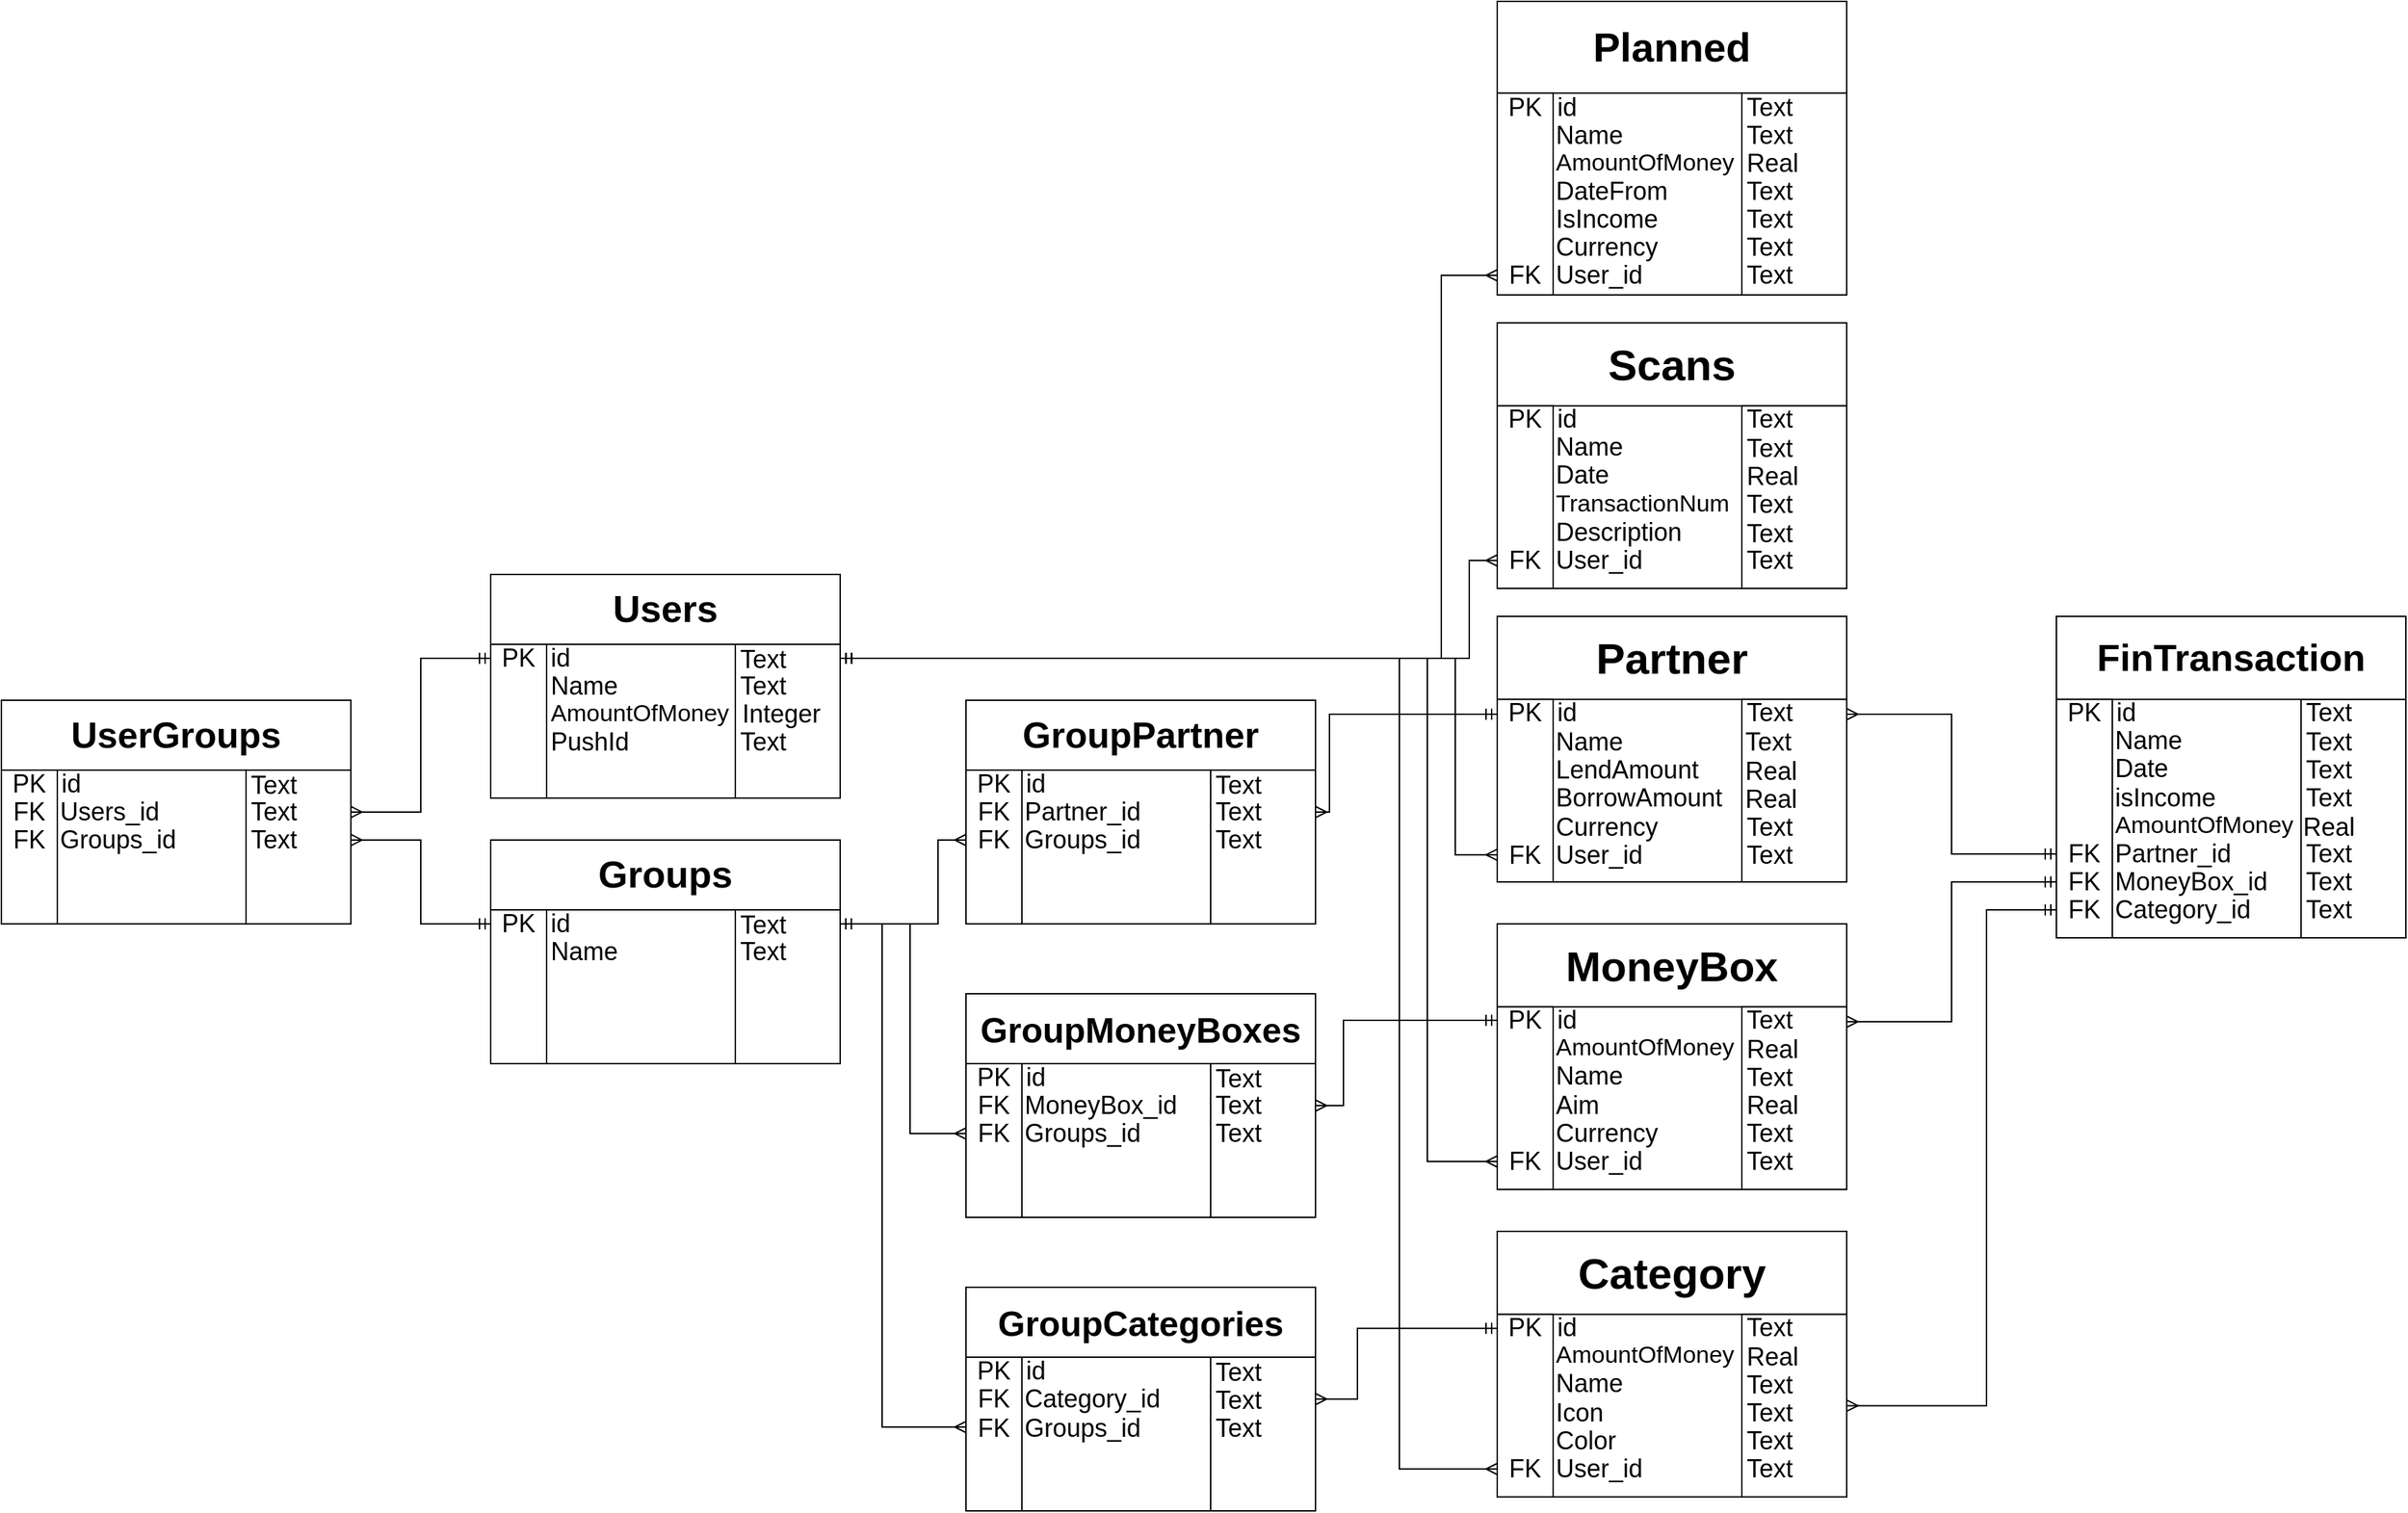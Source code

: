 <mxfile version="14.7.6" type="device"><diagram id="HjZ8tw_pysFrtEVc0VH4" name="Page-1"><mxGraphModel dx="2852" dy="1446" grid="1" gridSize="10" guides="1" tooltips="1" connect="1" arrows="1" fold="1" page="1" pageScale="1" pageWidth="827" pageHeight="1169" math="0" shadow="0"><root><mxCell id="0"/><mxCell id="1" parent="0"/><mxCell id="lY3lnXD1di-yCQh-Zgoo-352" value="" style="rounded=0;whiteSpace=wrap;html=1;" parent="1" vertex="1"><mxGeometry x="1750" y="485" width="250" height="230" as="geometry"/></mxCell><mxCell id="lY3lnXD1di-yCQh-Zgoo-361" value="" style="rounded=0;whiteSpace=wrap;html=1;" parent="1" vertex="1"><mxGeometry x="1925" y="544.38" width="75" height="170.63" as="geometry"/></mxCell><mxCell id="lY3lnXD1di-yCQh-Zgoo-353" value="" style="rounded=0;whiteSpace=wrap;html=1;" parent="1" vertex="1"><mxGeometry x="1750" y="485" width="250" height="59.375" as="geometry"/></mxCell><mxCell id="lY3lnXD1di-yCQh-Zgoo-354" value="" style="rounded=0;whiteSpace=wrap;html=1;" parent="1" vertex="1"><mxGeometry x="1750" y="544.38" width="40" height="170.62" as="geometry"/></mxCell><mxCell id="lY3lnXD1di-yCQh-Zgoo-16" value="" style="group;fontSize=18;" parent="1" vertex="1" connectable="0"><mxGeometry x="630" y="645" width="250" height="160" as="geometry"/></mxCell><mxCell id="lY3lnXD1di-yCQh-Zgoo-17" value="" style="group" parent="lY3lnXD1di-yCQh-Zgoo-16" vertex="1" connectable="0"><mxGeometry width="250" height="160" as="geometry"/></mxCell><mxCell id="lY3lnXD1di-yCQh-Zgoo-18" value="" style="rounded=0;whiteSpace=wrap;html=1;" parent="lY3lnXD1di-yCQh-Zgoo-17" vertex="1"><mxGeometry width="250" height="160" as="geometry"/></mxCell><mxCell id="lY3lnXD1di-yCQh-Zgoo-19" value="" style="rounded=0;whiteSpace=wrap;html=1;" parent="lY3lnXD1di-yCQh-Zgoo-17" vertex="1"><mxGeometry width="250" height="50" as="geometry"/></mxCell><mxCell id="lY3lnXD1di-yCQh-Zgoo-20" value="" style="rounded=0;whiteSpace=wrap;html=1;" parent="lY3lnXD1di-yCQh-Zgoo-17" vertex="1"><mxGeometry y="50" width="40" height="110" as="geometry"/></mxCell><mxCell id="lY3lnXD1di-yCQh-Zgoo-21" value="PK" style="text;html=1;strokeColor=none;fillColor=none;align=center;verticalAlign=middle;whiteSpace=wrap;rounded=0;fontSize=18;" parent="lY3lnXD1di-yCQh-Zgoo-17" vertex="1"><mxGeometry y="50" width="40" height="20" as="geometry"/></mxCell><mxCell id="lY3lnXD1di-yCQh-Zgoo-22" value="id" style="text;html=1;strokeColor=none;fillColor=none;align=left;verticalAlign=middle;whiteSpace=wrap;rounded=0;fontSize=18;" parent="lY3lnXD1di-yCQh-Zgoo-17" vertex="1"><mxGeometry x="41" y="50" width="20" height="20" as="geometry"/></mxCell><mxCell id="lY3lnXD1di-yCQh-Zgoo-23" value="Name" style="text;html=1;strokeColor=none;fillColor=none;align=left;verticalAlign=middle;whiteSpace=wrap;rounded=0;fontSize=18;" parent="lY3lnXD1di-yCQh-Zgoo-17" vertex="1"><mxGeometry x="41" y="70" width="40" height="20" as="geometry"/></mxCell><mxCell id="lY3lnXD1di-yCQh-Zgoo-25" value="Groups" style="text;html=1;strokeColor=none;fillColor=none;align=center;verticalAlign=middle;whiteSpace=wrap;rounded=0;fontStyle=1;fontSize=27;" parent="lY3lnXD1di-yCQh-Zgoo-17" vertex="1"><mxGeometry x="105" y="15" width="40" height="20" as="geometry"/></mxCell><mxCell id="lY3lnXD1di-yCQh-Zgoo-26" value="" style="group" parent="lY3lnXD1di-yCQh-Zgoo-17" vertex="1" connectable="0"><mxGeometry x="175" y="50" width="75" height="110" as="geometry"/></mxCell><mxCell id="lY3lnXD1di-yCQh-Zgoo-27" value="" style="rounded=0;whiteSpace=wrap;html=1;" parent="lY3lnXD1di-yCQh-Zgoo-26" vertex="1"><mxGeometry width="75" height="110.0" as="geometry"/></mxCell><mxCell id="lY3lnXD1di-yCQh-Zgoo-28" value="Text" style="text;html=1;strokeColor=none;fillColor=none;align=center;verticalAlign=middle;whiteSpace=wrap;rounded=0;fontSize=18;" parent="lY3lnXD1di-yCQh-Zgoo-26" vertex="1"><mxGeometry width="40" height="22" as="geometry"/></mxCell><mxCell id="lY3lnXD1di-yCQh-Zgoo-30" value="Text" style="text;html=1;strokeColor=none;fillColor=none;align=center;verticalAlign=middle;whiteSpace=wrap;rounded=0;fontSize=18;" parent="lY3lnXD1di-yCQh-Zgoo-16" vertex="1"><mxGeometry x="175" y="70" width="40" height="20" as="geometry"/></mxCell><mxCell id="lY3lnXD1di-yCQh-Zgoo-33" value="" style="group;align=left;fontSize=18;" parent="1" vertex="1" connectable="0"><mxGeometry x="630" y="455" width="250" height="160" as="geometry"/></mxCell><mxCell id="lY3lnXD1di-yCQh-Zgoo-15" value="" style="group" parent="lY3lnXD1di-yCQh-Zgoo-33" vertex="1" connectable="0"><mxGeometry width="250" height="160" as="geometry"/></mxCell><mxCell id="lY3lnXD1di-yCQh-Zgoo-5" value="" style="group" parent="lY3lnXD1di-yCQh-Zgoo-15" vertex="1" connectable="0"><mxGeometry width="250" height="160" as="geometry"/></mxCell><mxCell id="lY3lnXD1di-yCQh-Zgoo-1" value="" style="rounded=0;whiteSpace=wrap;html=1;" parent="lY3lnXD1di-yCQh-Zgoo-5" vertex="1"><mxGeometry width="250" height="160" as="geometry"/></mxCell><mxCell id="lY3lnXD1di-yCQh-Zgoo-2" value="" style="rounded=0;whiteSpace=wrap;html=1;" parent="lY3lnXD1di-yCQh-Zgoo-5" vertex="1"><mxGeometry width="250" height="50" as="geometry"/></mxCell><mxCell id="lY3lnXD1di-yCQh-Zgoo-3" value="" style="rounded=0;whiteSpace=wrap;html=1;" parent="lY3lnXD1di-yCQh-Zgoo-5" vertex="1"><mxGeometry y="50" width="40" height="110" as="geometry"/></mxCell><mxCell id="lY3lnXD1di-yCQh-Zgoo-6" value="PK" style="text;html=1;strokeColor=none;fillColor=none;align=center;verticalAlign=middle;whiteSpace=wrap;rounded=0;fontSize=18;" parent="lY3lnXD1di-yCQh-Zgoo-5" vertex="1"><mxGeometry y="50" width="40" height="20" as="geometry"/></mxCell><mxCell id="lY3lnXD1di-yCQh-Zgoo-7" value="id" style="text;html=1;strokeColor=none;fillColor=none;align=left;verticalAlign=middle;whiteSpace=wrap;rounded=0;fontSize=18;" parent="lY3lnXD1di-yCQh-Zgoo-5" vertex="1"><mxGeometry x="41" y="50" width="20" height="20" as="geometry"/></mxCell><mxCell id="lY3lnXD1di-yCQh-Zgoo-8" value="Name" style="text;html=1;strokeColor=none;fillColor=none;align=left;verticalAlign=middle;whiteSpace=wrap;rounded=0;fontSize=18;" parent="lY3lnXD1di-yCQh-Zgoo-5" vertex="1"><mxGeometry x="41" y="70" width="40" height="20" as="geometry"/></mxCell><mxCell id="lY3lnXD1di-yCQh-Zgoo-9" value="AmountOfMoney" style="text;html=1;strokeColor=none;fillColor=none;align=left;verticalAlign=middle;whiteSpace=wrap;rounded=0;fontSize=17;" parent="lY3lnXD1di-yCQh-Zgoo-5" vertex="1"><mxGeometry x="41" y="90" width="100" height="20" as="geometry"/></mxCell><mxCell id="lY3lnXD1di-yCQh-Zgoo-13" value="Users" style="text;html=1;strokeColor=none;fillColor=none;align=center;verticalAlign=middle;whiteSpace=wrap;rounded=0;fontStyle=1;fontSize=27;" parent="lY3lnXD1di-yCQh-Zgoo-5" vertex="1"><mxGeometry x="105" y="15" width="40" height="20" as="geometry"/></mxCell><mxCell id="lY3lnXD1di-yCQh-Zgoo-14" value="" style="group;fontSize=18;" parent="lY3lnXD1di-yCQh-Zgoo-5" vertex="1" connectable="0"><mxGeometry x="175" y="50" width="75" height="110" as="geometry"/></mxCell><mxCell id="lY3lnXD1di-yCQh-Zgoo-4" value="" style="rounded=0;whiteSpace=wrap;html=1;" parent="lY3lnXD1di-yCQh-Zgoo-14" vertex="1"><mxGeometry width="75" height="110.0" as="geometry"/></mxCell><mxCell id="lY3lnXD1di-yCQh-Zgoo-10" value="Text" style="text;html=1;strokeColor=none;fillColor=none;align=center;verticalAlign=middle;whiteSpace=wrap;rounded=0;fontSize=18;" parent="lY3lnXD1di-yCQh-Zgoo-14" vertex="1"><mxGeometry width="40" height="22" as="geometry"/></mxCell><mxCell id="lY3lnXD1di-yCQh-Zgoo-12" value="Integer" style="text;html=1;strokeColor=none;fillColor=none;align=center;verticalAlign=middle;whiteSpace=wrap;rounded=0;fontSize=18;" parent="lY3lnXD1di-yCQh-Zgoo-14" vertex="1"><mxGeometry x="12.5" y="39" width="40" height="22" as="geometry"/></mxCell><mxCell id="lY3lnXD1di-yCQh-Zgoo-11" value="Text" style="text;html=1;strokeColor=none;fillColor=none;align=center;verticalAlign=middle;whiteSpace=wrap;rounded=0;fontSize=18;" parent="lY3lnXD1di-yCQh-Zgoo-15" vertex="1"><mxGeometry x="170" y="70" width="50" height="20" as="geometry"/></mxCell><mxCell id="lY3lnXD1di-yCQh-Zgoo-31" value="PushId" style="text;html=1;strokeColor=none;fillColor=none;align=left;verticalAlign=middle;whiteSpace=wrap;rounded=0;fontSize=18;" parent="lY3lnXD1di-yCQh-Zgoo-33" vertex="1"><mxGeometry x="41" y="110" width="50" height="20" as="geometry"/></mxCell><mxCell id="lY3lnXD1di-yCQh-Zgoo-32" value="Text" style="text;html=1;strokeColor=none;fillColor=none;align=center;verticalAlign=middle;whiteSpace=wrap;rounded=0;fontSize=18;" parent="lY3lnXD1di-yCQh-Zgoo-33" vertex="1"><mxGeometry x="175" y="110" width="40" height="20" as="geometry"/></mxCell><mxCell id="lY3lnXD1di-yCQh-Zgoo-55" value="" style="group" parent="1" vertex="1" connectable="0"><mxGeometry x="280" y="545" width="250" height="160" as="geometry"/></mxCell><mxCell id="lY3lnXD1di-yCQh-Zgoo-34" value="" style="group" parent="lY3lnXD1di-yCQh-Zgoo-55" vertex="1" connectable="0"><mxGeometry width="250" height="160" as="geometry"/></mxCell><mxCell id="lY3lnXD1di-yCQh-Zgoo-35" value="" style="group" parent="lY3lnXD1di-yCQh-Zgoo-34" vertex="1" connectable="0"><mxGeometry width="250" height="160" as="geometry"/></mxCell><mxCell id="lY3lnXD1di-yCQh-Zgoo-36" value="" style="group" parent="lY3lnXD1di-yCQh-Zgoo-35" vertex="1" connectable="0"><mxGeometry width="250" height="160" as="geometry"/></mxCell><mxCell id="lY3lnXD1di-yCQh-Zgoo-37" value="" style="rounded=0;whiteSpace=wrap;html=1;" parent="lY3lnXD1di-yCQh-Zgoo-36" vertex="1"><mxGeometry width="250" height="160" as="geometry"/></mxCell><mxCell id="lY3lnXD1di-yCQh-Zgoo-38" value="" style="rounded=0;whiteSpace=wrap;html=1;" parent="lY3lnXD1di-yCQh-Zgoo-36" vertex="1"><mxGeometry width="250" height="50" as="geometry"/></mxCell><mxCell id="lY3lnXD1di-yCQh-Zgoo-39" value="" style="rounded=0;whiteSpace=wrap;html=1;" parent="lY3lnXD1di-yCQh-Zgoo-36" vertex="1"><mxGeometry y="50" width="40" height="110" as="geometry"/></mxCell><mxCell id="lY3lnXD1di-yCQh-Zgoo-40" value="PK" style="text;html=1;strokeColor=none;fillColor=none;align=center;verticalAlign=middle;whiteSpace=wrap;rounded=0;fontSize=18;" parent="lY3lnXD1di-yCQh-Zgoo-36" vertex="1"><mxGeometry y="50" width="40" height="20" as="geometry"/></mxCell><mxCell id="lY3lnXD1di-yCQh-Zgoo-41" value="id" style="text;html=1;strokeColor=none;fillColor=none;align=left;verticalAlign=middle;whiteSpace=wrap;rounded=0;fontSize=18;" parent="lY3lnXD1di-yCQh-Zgoo-36" vertex="1"><mxGeometry x="41" y="50" width="20" height="20" as="geometry"/></mxCell><mxCell id="lY3lnXD1di-yCQh-Zgoo-42" value="Users_id" style="text;html=1;strokeColor=none;fillColor=none;align=left;verticalAlign=middle;whiteSpace=wrap;rounded=0;fontSize=18;" parent="lY3lnXD1di-yCQh-Zgoo-36" vertex="1"><mxGeometry x="40" y="70" width="40" height="20" as="geometry"/></mxCell><mxCell id="lY3lnXD1di-yCQh-Zgoo-43" value="Groups_id" style="text;html=1;strokeColor=none;fillColor=none;align=left;verticalAlign=middle;whiteSpace=wrap;rounded=0;fontSize=18;" parent="lY3lnXD1di-yCQh-Zgoo-36" vertex="1"><mxGeometry x="40" y="90" width="100" height="20" as="geometry"/></mxCell><mxCell id="lY3lnXD1di-yCQh-Zgoo-44" value="UserGroups" style="text;html=1;strokeColor=none;fillColor=none;align=center;verticalAlign=middle;whiteSpace=wrap;rounded=0;fontStyle=1;fontSize=26;" parent="lY3lnXD1di-yCQh-Zgoo-36" vertex="1"><mxGeometry x="105" y="15" width="40" height="20" as="geometry"/></mxCell><mxCell id="lY3lnXD1di-yCQh-Zgoo-45" value="" style="group;fontSize=13;" parent="lY3lnXD1di-yCQh-Zgoo-36" vertex="1" connectable="0"><mxGeometry x="175" y="50" width="75" height="110" as="geometry"/></mxCell><mxCell id="lY3lnXD1di-yCQh-Zgoo-46" value="" style="rounded=0;whiteSpace=wrap;html=1;" parent="lY3lnXD1di-yCQh-Zgoo-45" vertex="1"><mxGeometry width="75" height="110.0" as="geometry"/></mxCell><mxCell id="lY3lnXD1di-yCQh-Zgoo-47" value="Text" style="text;html=1;strokeColor=none;fillColor=none;align=center;verticalAlign=middle;whiteSpace=wrap;rounded=0;fontSize=18;" parent="lY3lnXD1di-yCQh-Zgoo-45" vertex="1"><mxGeometry width="40" height="22" as="geometry"/></mxCell><mxCell id="lY3lnXD1di-yCQh-Zgoo-53" value="FK" style="text;html=1;strokeColor=none;fillColor=none;align=center;verticalAlign=middle;whiteSpace=wrap;rounded=0;fontSize=18;" parent="lY3lnXD1di-yCQh-Zgoo-36" vertex="1"><mxGeometry y="70" width="40" height="20" as="geometry"/></mxCell><mxCell id="lY3lnXD1di-yCQh-Zgoo-49" value="Text" style="text;html=1;strokeColor=none;fillColor=none;align=center;verticalAlign=middle;whiteSpace=wrap;rounded=0;fontSize=18;" parent="lY3lnXD1di-yCQh-Zgoo-35" vertex="1"><mxGeometry x="175" y="70" width="40" height="20" as="geometry"/></mxCell><mxCell id="lY3lnXD1di-yCQh-Zgoo-52" value="Text" style="text;html=1;strokeColor=none;fillColor=none;align=center;verticalAlign=middle;whiteSpace=wrap;rounded=0;fontSize=18;" parent="lY3lnXD1di-yCQh-Zgoo-55" vertex="1"><mxGeometry x="175" y="90" width="40" height="20" as="geometry"/></mxCell><mxCell id="lY3lnXD1di-yCQh-Zgoo-54" value="FK" style="text;html=1;strokeColor=none;fillColor=none;align=center;verticalAlign=middle;whiteSpace=wrap;rounded=0;fontSize=18;" parent="lY3lnXD1di-yCQh-Zgoo-55" vertex="1"><mxGeometry y="90" width="40" height="20" as="geometry"/></mxCell><mxCell id="lY3lnXD1di-yCQh-Zgoo-56" style="edgeStyle=orthogonalEdgeStyle;orthogonalLoop=1;jettySize=auto;html=1;entryX=0;entryY=0.5;entryDx=0;entryDy=0;fontSize=23;startArrow=ERmany;startFill=0;endArrow=ERmandOne;endFill=0;rounded=0;" parent="1" source="lY3lnXD1di-yCQh-Zgoo-37" target="lY3lnXD1di-yCQh-Zgoo-6" edge="1"><mxGeometry relative="1" as="geometry"/></mxCell><mxCell id="lY3lnXD1di-yCQh-Zgoo-57" style="edgeStyle=orthogonalEdgeStyle;rounded=0;orthogonalLoop=1;jettySize=auto;html=1;entryX=0;entryY=0.5;entryDx=0;entryDy=0;fontSize=23;startArrow=ERmany;startFill=0;endArrow=ERmandOne;endFill=0;" parent="1" source="lY3lnXD1di-yCQh-Zgoo-46" target="lY3lnXD1di-yCQh-Zgoo-21" edge="1"><mxGeometry relative="1" as="geometry"><Array as="points"><mxPoint x="580" y="645"/><mxPoint x="580" y="705"/></Array></mxGeometry></mxCell><mxCell id="lY3lnXD1di-yCQh-Zgoo-58" value="" style="group" parent="1" vertex="1" connectable="0"><mxGeometry x="970" y="545" width="250" height="160" as="geometry"/></mxCell><mxCell id="lY3lnXD1di-yCQh-Zgoo-59" value="" style="group;fontSize=18;" parent="lY3lnXD1di-yCQh-Zgoo-58" vertex="1" connectable="0"><mxGeometry width="250" height="160" as="geometry"/></mxCell><mxCell id="lY3lnXD1di-yCQh-Zgoo-60" value="" style="group" parent="lY3lnXD1di-yCQh-Zgoo-59" vertex="1" connectable="0"><mxGeometry width="250" height="160" as="geometry"/></mxCell><mxCell id="lY3lnXD1di-yCQh-Zgoo-61" value="" style="group" parent="lY3lnXD1di-yCQh-Zgoo-60" vertex="1" connectable="0"><mxGeometry width="250" height="160" as="geometry"/></mxCell><mxCell id="lY3lnXD1di-yCQh-Zgoo-62" value="" style="rounded=0;whiteSpace=wrap;html=1;" parent="lY3lnXD1di-yCQh-Zgoo-61" vertex="1"><mxGeometry width="250" height="160" as="geometry"/></mxCell><mxCell id="lY3lnXD1di-yCQh-Zgoo-63" value="" style="rounded=0;whiteSpace=wrap;html=1;" parent="lY3lnXD1di-yCQh-Zgoo-61" vertex="1"><mxGeometry width="250" height="50" as="geometry"/></mxCell><mxCell id="lY3lnXD1di-yCQh-Zgoo-64" value="" style="rounded=0;whiteSpace=wrap;html=1;" parent="lY3lnXD1di-yCQh-Zgoo-61" vertex="1"><mxGeometry y="50" width="40" height="110" as="geometry"/></mxCell><mxCell id="lY3lnXD1di-yCQh-Zgoo-65" value="PK" style="text;html=1;strokeColor=none;fillColor=none;align=center;verticalAlign=middle;whiteSpace=wrap;rounded=0;fontSize=18;" parent="lY3lnXD1di-yCQh-Zgoo-61" vertex="1"><mxGeometry y="50" width="40" height="20" as="geometry"/></mxCell><mxCell id="lY3lnXD1di-yCQh-Zgoo-66" value="id" style="text;html=1;strokeColor=none;fillColor=none;align=left;verticalAlign=middle;whiteSpace=wrap;rounded=0;fontSize=18;" parent="lY3lnXD1di-yCQh-Zgoo-61" vertex="1"><mxGeometry x="41" y="50" width="20" height="20" as="geometry"/></mxCell><mxCell id="lY3lnXD1di-yCQh-Zgoo-67" value="Partner_id" style="text;html=1;strokeColor=none;fillColor=none;align=left;verticalAlign=middle;whiteSpace=wrap;rounded=0;fontSize=18;" parent="lY3lnXD1di-yCQh-Zgoo-61" vertex="1"><mxGeometry x="40" y="70" width="40" height="20" as="geometry"/></mxCell><mxCell id="lY3lnXD1di-yCQh-Zgoo-68" value="Groups_id" style="text;html=1;strokeColor=none;fillColor=none;align=left;verticalAlign=middle;whiteSpace=wrap;rounded=0;fontSize=18;" parent="lY3lnXD1di-yCQh-Zgoo-61" vertex="1"><mxGeometry x="40" y="90" width="100" height="20" as="geometry"/></mxCell><mxCell id="lY3lnXD1di-yCQh-Zgoo-69" value="GroupPartner" style="text;html=1;strokeColor=none;fillColor=none;align=center;verticalAlign=middle;whiteSpace=wrap;rounded=0;fontStyle=1;fontSize=26;" parent="lY3lnXD1di-yCQh-Zgoo-61" vertex="1"><mxGeometry x="105" y="15" width="40" height="20" as="geometry"/></mxCell><mxCell id="lY3lnXD1di-yCQh-Zgoo-70" value="" style="group;fontSize=18;" parent="lY3lnXD1di-yCQh-Zgoo-61" vertex="1" connectable="0"><mxGeometry x="175" y="50" width="75" height="110" as="geometry"/></mxCell><mxCell id="lY3lnXD1di-yCQh-Zgoo-71" value="" style="rounded=0;whiteSpace=wrap;html=1;" parent="lY3lnXD1di-yCQh-Zgoo-70" vertex="1"><mxGeometry width="75" height="110.0" as="geometry"/></mxCell><mxCell id="lY3lnXD1di-yCQh-Zgoo-72" value="Text" style="text;html=1;strokeColor=none;fillColor=none;align=center;verticalAlign=middle;whiteSpace=wrap;rounded=0;fontSize=18;" parent="lY3lnXD1di-yCQh-Zgoo-70" vertex="1"><mxGeometry width="40" height="22" as="geometry"/></mxCell><mxCell id="lY3lnXD1di-yCQh-Zgoo-73" value="FK" style="text;html=1;strokeColor=none;fillColor=none;align=center;verticalAlign=middle;whiteSpace=wrap;rounded=0;fontSize=18;" parent="lY3lnXD1di-yCQh-Zgoo-61" vertex="1"><mxGeometry y="70" width="40" height="20" as="geometry"/></mxCell><mxCell id="lY3lnXD1di-yCQh-Zgoo-74" value="Text" style="text;html=1;strokeColor=none;fillColor=none;align=center;verticalAlign=middle;whiteSpace=wrap;rounded=0;fontSize=18;" parent="lY3lnXD1di-yCQh-Zgoo-60" vertex="1"><mxGeometry x="175" y="70" width="40" height="20" as="geometry"/></mxCell><mxCell id="lY3lnXD1di-yCQh-Zgoo-75" value="Text" style="text;html=1;strokeColor=none;fillColor=none;align=center;verticalAlign=middle;whiteSpace=wrap;rounded=0;fontSize=18;" parent="lY3lnXD1di-yCQh-Zgoo-58" vertex="1"><mxGeometry x="175" y="90" width="40" height="20" as="geometry"/></mxCell><mxCell id="lY3lnXD1di-yCQh-Zgoo-76" value="FK" style="text;html=1;strokeColor=none;fillColor=none;align=center;verticalAlign=middle;whiteSpace=wrap;rounded=0;fontSize=18;" parent="lY3lnXD1di-yCQh-Zgoo-58" vertex="1"><mxGeometry y="90" width="40" height="20" as="geometry"/></mxCell><mxCell id="lY3lnXD1di-yCQh-Zgoo-77" value="" style="group" parent="1" vertex="1" connectable="0"><mxGeometry x="970" y="755" width="250" height="160" as="geometry"/></mxCell><mxCell id="lY3lnXD1di-yCQh-Zgoo-78" value="" style="group" parent="lY3lnXD1di-yCQh-Zgoo-77" vertex="1" connectable="0"><mxGeometry width="250" height="160" as="geometry"/></mxCell><mxCell id="lY3lnXD1di-yCQh-Zgoo-79" value="" style="group" parent="lY3lnXD1di-yCQh-Zgoo-78" vertex="1" connectable="0"><mxGeometry width="250" height="160" as="geometry"/></mxCell><mxCell id="lY3lnXD1di-yCQh-Zgoo-80" value="" style="group" parent="lY3lnXD1di-yCQh-Zgoo-79" vertex="1" connectable="0"><mxGeometry width="250" height="160" as="geometry"/></mxCell><mxCell id="lY3lnXD1di-yCQh-Zgoo-81" value="" style="rounded=0;whiteSpace=wrap;html=1;" parent="lY3lnXD1di-yCQh-Zgoo-80" vertex="1"><mxGeometry width="250" height="160" as="geometry"/></mxCell><mxCell id="lY3lnXD1di-yCQh-Zgoo-82" value="" style="rounded=0;whiteSpace=wrap;html=1;" parent="lY3lnXD1di-yCQh-Zgoo-80" vertex="1"><mxGeometry width="250" height="50" as="geometry"/></mxCell><mxCell id="lY3lnXD1di-yCQh-Zgoo-83" value="" style="rounded=0;whiteSpace=wrap;html=1;" parent="lY3lnXD1di-yCQh-Zgoo-80" vertex="1"><mxGeometry y="50" width="40" height="110" as="geometry"/></mxCell><mxCell id="lY3lnXD1di-yCQh-Zgoo-84" value="PK" style="text;html=1;strokeColor=none;fillColor=none;align=center;verticalAlign=middle;whiteSpace=wrap;rounded=0;fontSize=18;" parent="lY3lnXD1di-yCQh-Zgoo-80" vertex="1"><mxGeometry y="50" width="40" height="20" as="geometry"/></mxCell><mxCell id="lY3lnXD1di-yCQh-Zgoo-85" value="id" style="text;html=1;strokeColor=none;fillColor=none;align=left;verticalAlign=middle;whiteSpace=wrap;rounded=0;fontSize=18;" parent="lY3lnXD1di-yCQh-Zgoo-80" vertex="1"><mxGeometry x="41" y="50" width="20" height="20" as="geometry"/></mxCell><mxCell id="lY3lnXD1di-yCQh-Zgoo-86" value="MoneyBox_id" style="text;html=1;strokeColor=none;fillColor=none;align=left;verticalAlign=middle;whiteSpace=wrap;rounded=0;fontSize=18;" parent="lY3lnXD1di-yCQh-Zgoo-80" vertex="1"><mxGeometry x="40" y="70" width="40" height="20" as="geometry"/></mxCell><mxCell id="lY3lnXD1di-yCQh-Zgoo-87" value="Groups_id" style="text;html=1;strokeColor=none;fillColor=none;align=left;verticalAlign=middle;whiteSpace=wrap;rounded=0;fontSize=18;" parent="lY3lnXD1di-yCQh-Zgoo-80" vertex="1"><mxGeometry x="40" y="90" width="100" height="20" as="geometry"/></mxCell><mxCell id="lY3lnXD1di-yCQh-Zgoo-88" value="GroupMoneyBoxes" style="text;html=1;strokeColor=none;fillColor=none;align=center;verticalAlign=middle;whiteSpace=wrap;rounded=0;fontStyle=1;fontSize=25;" parent="lY3lnXD1di-yCQh-Zgoo-80" vertex="1"><mxGeometry x="105" y="15" width="40" height="20" as="geometry"/></mxCell><mxCell id="lY3lnXD1di-yCQh-Zgoo-89" value="" style="group" parent="lY3lnXD1di-yCQh-Zgoo-80" vertex="1" connectable="0"><mxGeometry x="175" y="50" width="75" height="110" as="geometry"/></mxCell><mxCell id="lY3lnXD1di-yCQh-Zgoo-90" value="" style="rounded=0;whiteSpace=wrap;html=1;" parent="lY3lnXD1di-yCQh-Zgoo-89" vertex="1"><mxGeometry width="75" height="110.0" as="geometry"/></mxCell><mxCell id="lY3lnXD1di-yCQh-Zgoo-91" value="Text" style="text;html=1;strokeColor=none;fillColor=none;align=center;verticalAlign=middle;whiteSpace=wrap;rounded=0;fontSize=18;" parent="lY3lnXD1di-yCQh-Zgoo-89" vertex="1"><mxGeometry width="40" height="22" as="geometry"/></mxCell><mxCell id="lY3lnXD1di-yCQh-Zgoo-92" value="FK" style="text;html=1;strokeColor=none;fillColor=none;align=center;verticalAlign=middle;whiteSpace=wrap;rounded=0;fontSize=18;" parent="lY3lnXD1di-yCQh-Zgoo-80" vertex="1"><mxGeometry y="70" width="40" height="20" as="geometry"/></mxCell><mxCell id="lY3lnXD1di-yCQh-Zgoo-93" value="Text" style="text;html=1;strokeColor=none;fillColor=none;align=center;verticalAlign=middle;whiteSpace=wrap;rounded=0;fontSize=18;" parent="lY3lnXD1di-yCQh-Zgoo-79" vertex="1"><mxGeometry x="175" y="70" width="40" height="20" as="geometry"/></mxCell><mxCell id="lY3lnXD1di-yCQh-Zgoo-94" value="Text" style="text;html=1;strokeColor=none;fillColor=none;align=center;verticalAlign=middle;whiteSpace=wrap;rounded=0;fontSize=18;" parent="lY3lnXD1di-yCQh-Zgoo-77" vertex="1"><mxGeometry x="175" y="90" width="40" height="20" as="geometry"/></mxCell><mxCell id="lY3lnXD1di-yCQh-Zgoo-95" value="FK" style="text;html=1;strokeColor=none;fillColor=none;align=center;verticalAlign=middle;whiteSpace=wrap;rounded=0;fontSize=18;" parent="lY3lnXD1di-yCQh-Zgoo-77" vertex="1"><mxGeometry y="90" width="40" height="20" as="geometry"/></mxCell><mxCell id="lY3lnXD1di-yCQh-Zgoo-96" value="" style="group" parent="1" vertex="1" connectable="0"><mxGeometry x="970" y="965" width="250" height="160" as="geometry"/></mxCell><mxCell id="lY3lnXD1di-yCQh-Zgoo-97" value="" style="group" parent="lY3lnXD1di-yCQh-Zgoo-96" vertex="1" connectable="0"><mxGeometry width="250" height="160" as="geometry"/></mxCell><mxCell id="lY3lnXD1di-yCQh-Zgoo-98" value="" style="group" parent="lY3lnXD1di-yCQh-Zgoo-97" vertex="1" connectable="0"><mxGeometry width="250" height="160" as="geometry"/></mxCell><mxCell id="lY3lnXD1di-yCQh-Zgoo-99" value="" style="group" parent="lY3lnXD1di-yCQh-Zgoo-98" vertex="1" connectable="0"><mxGeometry width="250" height="160" as="geometry"/></mxCell><mxCell id="lY3lnXD1di-yCQh-Zgoo-100" value="" style="rounded=0;whiteSpace=wrap;html=1;" parent="lY3lnXD1di-yCQh-Zgoo-99" vertex="1"><mxGeometry width="250" height="160" as="geometry"/></mxCell><mxCell id="lY3lnXD1di-yCQh-Zgoo-101" value="" style="rounded=0;whiteSpace=wrap;html=1;" parent="lY3lnXD1di-yCQh-Zgoo-99" vertex="1"><mxGeometry width="250" height="50" as="geometry"/></mxCell><mxCell id="lY3lnXD1di-yCQh-Zgoo-102" value="" style="rounded=0;whiteSpace=wrap;html=1;" parent="lY3lnXD1di-yCQh-Zgoo-99" vertex="1"><mxGeometry y="50" width="40" height="110" as="geometry"/></mxCell><mxCell id="lY3lnXD1di-yCQh-Zgoo-103" value="PK" style="text;html=1;strokeColor=none;fillColor=none;align=center;verticalAlign=middle;whiteSpace=wrap;rounded=0;fontSize=18;" parent="lY3lnXD1di-yCQh-Zgoo-99" vertex="1"><mxGeometry y="50" width="40" height="20" as="geometry"/></mxCell><mxCell id="lY3lnXD1di-yCQh-Zgoo-104" value="id" style="text;html=1;strokeColor=none;fillColor=none;align=left;verticalAlign=middle;whiteSpace=wrap;rounded=0;fontSize=18;" parent="lY3lnXD1di-yCQh-Zgoo-99" vertex="1"><mxGeometry x="41" y="50" width="20" height="20" as="geometry"/></mxCell><mxCell id="lY3lnXD1di-yCQh-Zgoo-105" value="Category_id&lt;br style=&quot;font-size: 18px;&quot;&gt;" style="text;html=1;strokeColor=none;fillColor=none;align=left;verticalAlign=middle;whiteSpace=wrap;rounded=0;fontSize=18;" parent="lY3lnXD1di-yCQh-Zgoo-99" vertex="1"><mxGeometry x="40" y="70" width="40" height="20" as="geometry"/></mxCell><mxCell id="lY3lnXD1di-yCQh-Zgoo-106" value="Groups_id" style="text;html=1;strokeColor=none;fillColor=none;align=left;verticalAlign=middle;whiteSpace=wrap;rounded=0;fontSize=18;" parent="lY3lnXD1di-yCQh-Zgoo-99" vertex="1"><mxGeometry x="40" y="91" width="100" height="20" as="geometry"/></mxCell><mxCell id="lY3lnXD1di-yCQh-Zgoo-107" value="GroupCategories" style="text;html=1;strokeColor=none;fillColor=none;align=center;verticalAlign=middle;whiteSpace=wrap;rounded=0;fontStyle=1;fontSize=25;" parent="lY3lnXD1di-yCQh-Zgoo-99" vertex="1"><mxGeometry x="105" y="15" width="40" height="20" as="geometry"/></mxCell><mxCell id="lY3lnXD1di-yCQh-Zgoo-108" value="" style="group" parent="lY3lnXD1di-yCQh-Zgoo-99" vertex="1" connectable="0"><mxGeometry x="175" y="50" width="75" height="110" as="geometry"/></mxCell><mxCell id="lY3lnXD1di-yCQh-Zgoo-109" value="" style="rounded=0;whiteSpace=wrap;html=1;" parent="lY3lnXD1di-yCQh-Zgoo-108" vertex="1"><mxGeometry width="75" height="110.0" as="geometry"/></mxCell><mxCell id="lY3lnXD1di-yCQh-Zgoo-110" value="Text" style="text;html=1;strokeColor=none;fillColor=none;align=center;verticalAlign=middle;whiteSpace=wrap;rounded=0;fontSize=18;" parent="lY3lnXD1di-yCQh-Zgoo-108" vertex="1"><mxGeometry width="40" height="22" as="geometry"/></mxCell><mxCell id="lY3lnXD1di-yCQh-Zgoo-111" value="FK" style="text;html=1;strokeColor=none;fillColor=none;align=center;verticalAlign=middle;whiteSpace=wrap;rounded=0;fontSize=18;" parent="lY3lnXD1di-yCQh-Zgoo-99" vertex="1"><mxGeometry y="70" width="40" height="20" as="geometry"/></mxCell><mxCell id="lY3lnXD1di-yCQh-Zgoo-112" value="Text" style="text;html=1;strokeColor=none;fillColor=none;align=center;verticalAlign=middle;whiteSpace=wrap;rounded=0;fontSize=18;" parent="lY3lnXD1di-yCQh-Zgoo-98" vertex="1"><mxGeometry x="175" y="71" width="40" height="20" as="geometry"/></mxCell><mxCell id="lY3lnXD1di-yCQh-Zgoo-113" value="Text" style="text;html=1;strokeColor=none;fillColor=none;align=center;verticalAlign=middle;whiteSpace=wrap;rounded=0;fontSize=18;" parent="lY3lnXD1di-yCQh-Zgoo-96" vertex="1"><mxGeometry x="175" y="91" width="40" height="20" as="geometry"/></mxCell><mxCell id="lY3lnXD1di-yCQh-Zgoo-114" value="FK" style="text;html=1;strokeColor=none;fillColor=none;align=center;verticalAlign=middle;whiteSpace=wrap;rounded=0;fontSize=18;" parent="lY3lnXD1di-yCQh-Zgoo-96" vertex="1"><mxGeometry y="91" width="40" height="20" as="geometry"/></mxCell><mxCell id="lY3lnXD1di-yCQh-Zgoo-122" style="edgeStyle=orthogonalEdgeStyle;rounded=0;orthogonalLoop=1;jettySize=auto;html=1;fontSize=23;startArrow=ERmany;startFill=0;endArrow=ERmandOne;endFill=0;" parent="1" source="lY3lnXD1di-yCQh-Zgoo-95" target="lY3lnXD1di-yCQh-Zgoo-27" edge="1"><mxGeometry relative="1" as="geometry"><Array as="points"><mxPoint x="930" y="855"/><mxPoint x="930" y="705"/></Array></mxGeometry></mxCell><mxCell id="lY3lnXD1di-yCQh-Zgoo-123" style="edgeStyle=orthogonalEdgeStyle;rounded=0;orthogonalLoop=1;jettySize=auto;html=1;fontSize=23;startArrow=ERmany;startFill=0;endArrow=ERmandOne;endFill=0;" parent="1" source="lY3lnXD1di-yCQh-Zgoo-114" target="lY3lnXD1di-yCQh-Zgoo-27" edge="1"><mxGeometry relative="1" as="geometry"><Array as="points"><mxPoint x="910" y="1065"/><mxPoint x="910" y="705"/></Array></mxGeometry></mxCell><mxCell id="lY3lnXD1di-yCQh-Zgoo-124" style="edgeStyle=orthogonalEdgeStyle;rounded=0;orthogonalLoop=1;jettySize=auto;html=1;fontSize=23;startArrow=ERmany;startFill=0;endArrow=ERmandOne;endFill=0;" parent="1" source="lY3lnXD1di-yCQh-Zgoo-76" target="lY3lnXD1di-yCQh-Zgoo-27" edge="1"><mxGeometry relative="1" as="geometry"><Array as="points"><mxPoint x="950" y="645"/><mxPoint x="950" y="705"/></Array></mxGeometry></mxCell><mxCell id="lY3lnXD1di-yCQh-Zgoo-185" value="" style="group" parent="1" vertex="1" connectable="0"><mxGeometry x="1350" y="485" width="250" height="190" as="geometry"/></mxCell><mxCell id="lY3lnXD1di-yCQh-Zgoo-125" value="" style="group" parent="lY3lnXD1di-yCQh-Zgoo-185" vertex="1" connectable="0"><mxGeometry width="250" height="190" as="geometry"/></mxCell><mxCell id="lY3lnXD1di-yCQh-Zgoo-126" value="" style="group" parent="lY3lnXD1di-yCQh-Zgoo-125" vertex="1" connectable="0"><mxGeometry width="250" height="190" as="geometry"/></mxCell><mxCell id="lY3lnXD1di-yCQh-Zgoo-127" value="" style="group" parent="lY3lnXD1di-yCQh-Zgoo-126" vertex="1" connectable="0"><mxGeometry width="250" height="190" as="geometry"/></mxCell><mxCell id="lY3lnXD1di-yCQh-Zgoo-128" value="" style="group" parent="lY3lnXD1di-yCQh-Zgoo-127" vertex="1" connectable="0"><mxGeometry width="250" height="190" as="geometry"/></mxCell><mxCell id="lY3lnXD1di-yCQh-Zgoo-129" value="" style="rounded=0;whiteSpace=wrap;html=1;" parent="lY3lnXD1di-yCQh-Zgoo-128" vertex="1"><mxGeometry width="250" height="190" as="geometry"/></mxCell><mxCell id="lY3lnXD1di-yCQh-Zgoo-130" value="" style="rounded=0;whiteSpace=wrap;html=1;" parent="lY3lnXD1di-yCQh-Zgoo-128" vertex="1"><mxGeometry width="250" height="59.375" as="geometry"/></mxCell><mxCell id="lY3lnXD1di-yCQh-Zgoo-131" value="" style="rounded=0;whiteSpace=wrap;html=1;" parent="lY3lnXD1di-yCQh-Zgoo-128" vertex="1"><mxGeometry y="59.375" width="40" height="130.625" as="geometry"/></mxCell><mxCell id="lY3lnXD1di-yCQh-Zgoo-132" value="PK" style="text;html=1;strokeColor=none;fillColor=none;align=center;verticalAlign=middle;whiteSpace=wrap;rounded=0;fontSize=18;" parent="lY3lnXD1di-yCQh-Zgoo-128" vertex="1"><mxGeometry y="59.375" width="40" height="20" as="geometry"/></mxCell><mxCell id="lY3lnXD1di-yCQh-Zgoo-133" value="id" style="text;html=1;strokeColor=none;fillColor=none;align=left;verticalAlign=middle;whiteSpace=wrap;rounded=0;fontSize=18;" parent="lY3lnXD1di-yCQh-Zgoo-128" vertex="1"><mxGeometry x="41" y="59.38" width="20" height="20" as="geometry"/></mxCell><mxCell id="lY3lnXD1di-yCQh-Zgoo-134" value="LendAmount" style="text;html=1;strokeColor=none;fillColor=none;align=left;verticalAlign=middle;whiteSpace=wrap;rounded=0;fontSize=18;" parent="lY3lnXD1di-yCQh-Zgoo-128" vertex="1"><mxGeometry x="40" y="100.0" width="40" height="20" as="geometry"/></mxCell><mxCell id="lY3lnXD1di-yCQh-Zgoo-135" value="BorrowAmount" style="text;html=1;strokeColor=none;fillColor=none;align=left;verticalAlign=middle;whiteSpace=wrap;rounded=0;fontSize=18;" parent="lY3lnXD1di-yCQh-Zgoo-128" vertex="1"><mxGeometry x="40" y="119.995" width="100" height="20" as="geometry"/></mxCell><mxCell id="lY3lnXD1di-yCQh-Zgoo-136" value="Partner" style="text;html=1;strokeColor=none;fillColor=none;align=center;verticalAlign=middle;whiteSpace=wrap;rounded=0;fontStyle=1;fontSize=31;" parent="lY3lnXD1di-yCQh-Zgoo-128" vertex="1"><mxGeometry x="105" y="17.812" width="40" height="23.75" as="geometry"/></mxCell><mxCell id="lY3lnXD1di-yCQh-Zgoo-137" value="" style="group" parent="lY3lnXD1di-yCQh-Zgoo-128" vertex="1" connectable="0"><mxGeometry x="175" y="59.375" width="75" height="130.625" as="geometry"/></mxCell><mxCell id="lY3lnXD1di-yCQh-Zgoo-138" value="" style="rounded=0;whiteSpace=wrap;html=1;" parent="lY3lnXD1di-yCQh-Zgoo-137" vertex="1"><mxGeometry width="75" height="130.625" as="geometry"/></mxCell><mxCell id="lY3lnXD1di-yCQh-Zgoo-139" value="Text" style="text;html=1;strokeColor=none;fillColor=none;align=center;verticalAlign=middle;whiteSpace=wrap;rounded=0;fontSize=18;" parent="lY3lnXD1di-yCQh-Zgoo-137" vertex="1"><mxGeometry width="40" height="20" as="geometry"/></mxCell><mxCell id="lY3lnXD1di-yCQh-Zgoo-143" value="FK" style="text;html=1;strokeColor=none;fillColor=none;align=center;verticalAlign=middle;whiteSpace=wrap;rounded=0;fontSize=18;" parent="lY3lnXD1di-yCQh-Zgoo-125" vertex="1"><mxGeometry y="160.62" width="40" height="20" as="geometry"/></mxCell><mxCell id="lY3lnXD1di-yCQh-Zgoo-177" value="Currency" style="text;html=1;strokeColor=none;fillColor=none;align=left;verticalAlign=middle;whiteSpace=wrap;rounded=0;fontSize=18;" parent="lY3lnXD1di-yCQh-Zgoo-185" vertex="1"><mxGeometry x="40" y="140.62" width="100" height="20" as="geometry"/></mxCell><mxCell id="lY3lnXD1di-yCQh-Zgoo-179" value="User_id" style="text;html=1;strokeColor=none;fillColor=none;align=left;verticalAlign=middle;whiteSpace=wrap;rounded=0;fontSize=18;" parent="lY3lnXD1di-yCQh-Zgoo-185" vertex="1"><mxGeometry x="40" y="161.24" width="100" height="18.76" as="geometry"/></mxCell><mxCell id="lY3lnXD1di-yCQh-Zgoo-180" value="Real" style="text;html=1;strokeColor=none;fillColor=none;align=center;verticalAlign=middle;whiteSpace=wrap;rounded=0;fontSize=18;" parent="lY3lnXD1di-yCQh-Zgoo-185" vertex="1"><mxGeometry x="176" y="100.625" width="40" height="20" as="geometry"/></mxCell><mxCell id="lY3lnXD1di-yCQh-Zgoo-181" value="Real" style="text;html=1;strokeColor=none;fillColor=none;align=center;verticalAlign=middle;whiteSpace=wrap;rounded=0;fontSize=18;" parent="lY3lnXD1di-yCQh-Zgoo-185" vertex="1"><mxGeometry x="176" y="120.625" width="40" height="20" as="geometry"/></mxCell><mxCell id="lY3lnXD1di-yCQh-Zgoo-182" value="Text" style="text;html=1;strokeColor=none;fillColor=none;align=center;verticalAlign=middle;whiteSpace=wrap;rounded=0;fontSize=18;" parent="lY3lnXD1di-yCQh-Zgoo-185" vertex="1"><mxGeometry x="175" y="140.625" width="40" height="20" as="geometry"/></mxCell><mxCell id="lY3lnXD1di-yCQh-Zgoo-184" value="Text" style="text;html=1;strokeColor=none;fillColor=none;align=center;verticalAlign=middle;whiteSpace=wrap;rounded=0;fontSize=18;" parent="lY3lnXD1di-yCQh-Zgoo-185" vertex="1"><mxGeometry x="175" y="160.625" width="40" height="20" as="geometry"/></mxCell><mxCell id="lY3lnXD1di-yCQh-Zgoo-186" value="" style="group" parent="1" vertex="1" connectable="0"><mxGeometry x="1350" y="705" width="250" height="190" as="geometry"/></mxCell><mxCell id="lY3lnXD1di-yCQh-Zgoo-187" value="" style="group" parent="lY3lnXD1di-yCQh-Zgoo-186" vertex="1" connectable="0"><mxGeometry width="250" height="190" as="geometry"/></mxCell><mxCell id="lY3lnXD1di-yCQh-Zgoo-188" value="" style="group" parent="lY3lnXD1di-yCQh-Zgoo-187" vertex="1" connectable="0"><mxGeometry width="250" height="190" as="geometry"/></mxCell><mxCell id="lY3lnXD1di-yCQh-Zgoo-189" value="" style="group" parent="lY3lnXD1di-yCQh-Zgoo-188" vertex="1" connectable="0"><mxGeometry width="250" height="190" as="geometry"/></mxCell><mxCell id="lY3lnXD1di-yCQh-Zgoo-190" value="" style="group" parent="lY3lnXD1di-yCQh-Zgoo-189" vertex="1" connectable="0"><mxGeometry width="250" height="190" as="geometry"/></mxCell><mxCell id="lY3lnXD1di-yCQh-Zgoo-191" value="" style="rounded=0;whiteSpace=wrap;html=1;" parent="lY3lnXD1di-yCQh-Zgoo-190" vertex="1"><mxGeometry width="250" height="190" as="geometry"/></mxCell><mxCell id="lY3lnXD1di-yCQh-Zgoo-192" value="" style="rounded=0;whiteSpace=wrap;html=1;" parent="lY3lnXD1di-yCQh-Zgoo-190" vertex="1"><mxGeometry width="250" height="59.375" as="geometry"/></mxCell><mxCell id="lY3lnXD1di-yCQh-Zgoo-193" value="" style="rounded=0;whiteSpace=wrap;html=1;" parent="lY3lnXD1di-yCQh-Zgoo-190" vertex="1"><mxGeometry y="59.375" width="40" height="130.625" as="geometry"/></mxCell><mxCell id="lY3lnXD1di-yCQh-Zgoo-194" value="PK" style="text;html=1;strokeColor=none;fillColor=none;align=center;verticalAlign=middle;whiteSpace=wrap;rounded=0;fontSize=18;" parent="lY3lnXD1di-yCQh-Zgoo-190" vertex="1"><mxGeometry y="59.375" width="40" height="20" as="geometry"/></mxCell><mxCell id="lY3lnXD1di-yCQh-Zgoo-195" value="id" style="text;html=1;strokeColor=none;fillColor=none;align=left;verticalAlign=middle;whiteSpace=wrap;rounded=0;fontSize=18;" parent="lY3lnXD1di-yCQh-Zgoo-190" vertex="1"><mxGeometry x="41" y="59.38" width="20" height="20" as="geometry"/></mxCell><mxCell id="lY3lnXD1di-yCQh-Zgoo-196" value="AmountOfMoney" style="text;html=1;strokeColor=none;fillColor=none;align=left;verticalAlign=middle;whiteSpace=wrap;rounded=0;fontSize=17;" parent="lY3lnXD1di-yCQh-Zgoo-190" vertex="1"><mxGeometry x="40" y="79.38" width="40" height="20" as="geometry"/></mxCell><mxCell id="lY3lnXD1di-yCQh-Zgoo-197" value="Name" style="text;html=1;strokeColor=none;fillColor=none;align=left;verticalAlign=middle;whiteSpace=wrap;rounded=0;fontSize=18;" parent="lY3lnXD1di-yCQh-Zgoo-190" vertex="1"><mxGeometry x="40" y="99.375" width="100" height="20" as="geometry"/></mxCell><mxCell id="lY3lnXD1di-yCQh-Zgoo-198" value="MoneyBox" style="text;html=1;strokeColor=none;fillColor=none;align=center;verticalAlign=middle;whiteSpace=wrap;rounded=0;fontStyle=1;fontSize=30;" parent="lY3lnXD1di-yCQh-Zgoo-190" vertex="1"><mxGeometry x="105" y="17.812" width="40" height="23.75" as="geometry"/></mxCell><mxCell id="lY3lnXD1di-yCQh-Zgoo-199" value="" style="group" parent="lY3lnXD1di-yCQh-Zgoo-190" vertex="1" connectable="0"><mxGeometry x="175" y="59.375" width="75" height="130.625" as="geometry"/></mxCell><mxCell id="lY3lnXD1di-yCQh-Zgoo-200" value="" style="rounded=0;whiteSpace=wrap;html=1;" parent="lY3lnXD1di-yCQh-Zgoo-199" vertex="1"><mxGeometry width="75" height="130.625" as="geometry"/></mxCell><mxCell id="lY3lnXD1di-yCQh-Zgoo-201" value="Text" style="text;html=1;strokeColor=none;fillColor=none;align=center;verticalAlign=middle;whiteSpace=wrap;rounded=0;fontSize=18;" parent="lY3lnXD1di-yCQh-Zgoo-199" vertex="1"><mxGeometry width="40" height="20" as="geometry"/></mxCell><mxCell id="lY3lnXD1di-yCQh-Zgoo-202" value="FK" style="text;html=1;strokeColor=none;fillColor=none;align=center;verticalAlign=middle;whiteSpace=wrap;rounded=0;fontSize=18;" parent="lY3lnXD1di-yCQh-Zgoo-187" vertex="1"><mxGeometry y="160" width="40" height="20" as="geometry"/></mxCell><mxCell id="lY3lnXD1di-yCQh-Zgoo-203" value="Aim" style="text;html=1;strokeColor=none;fillColor=none;align=left;verticalAlign=middle;whiteSpace=wrap;rounded=0;fontSize=18;" parent="lY3lnXD1di-yCQh-Zgoo-186" vertex="1"><mxGeometry x="40" y="120" width="100" height="20" as="geometry"/></mxCell><mxCell id="lY3lnXD1di-yCQh-Zgoo-204" value="Currency" style="text;html=1;strokeColor=none;fillColor=none;align=left;verticalAlign=middle;whiteSpace=wrap;rounded=0;fontSize=18;" parent="lY3lnXD1di-yCQh-Zgoo-186" vertex="1"><mxGeometry x="40" y="140" width="100" height="20" as="geometry"/></mxCell><mxCell id="lY3lnXD1di-yCQh-Zgoo-205" value="User_id" style="text;html=1;strokeColor=none;fillColor=none;align=left;verticalAlign=middle;whiteSpace=wrap;rounded=0;fontSize=18;" parent="lY3lnXD1di-yCQh-Zgoo-186" vertex="1"><mxGeometry x="40" y="160" width="100" height="20" as="geometry"/></mxCell><mxCell id="lY3lnXD1di-yCQh-Zgoo-206" value="Real" style="text;html=1;strokeColor=none;fillColor=none;align=center;verticalAlign=middle;whiteSpace=wrap;rounded=0;fontSize=18;" parent="lY3lnXD1di-yCQh-Zgoo-186" vertex="1"><mxGeometry x="177" y="80.005" width="40" height="20" as="geometry"/></mxCell><mxCell id="lY3lnXD1di-yCQh-Zgoo-207" value="Text" style="text;html=1;strokeColor=none;fillColor=none;align=center;verticalAlign=middle;whiteSpace=wrap;rounded=0;fontSize=18;" parent="lY3lnXD1di-yCQh-Zgoo-186" vertex="1"><mxGeometry x="175" y="100.005" width="40" height="20" as="geometry"/></mxCell><mxCell id="lY3lnXD1di-yCQh-Zgoo-208" value="Real" style="text;html=1;strokeColor=none;fillColor=none;align=center;verticalAlign=middle;whiteSpace=wrap;rounded=0;fontSize=18;" parent="lY3lnXD1di-yCQh-Zgoo-186" vertex="1"><mxGeometry x="177" y="120.005" width="40" height="20" as="geometry"/></mxCell><mxCell id="lY3lnXD1di-yCQh-Zgoo-209" value="Text" style="text;html=1;strokeColor=none;fillColor=none;align=center;verticalAlign=middle;whiteSpace=wrap;rounded=0;fontSize=18;" parent="lY3lnXD1di-yCQh-Zgoo-186" vertex="1"><mxGeometry x="175" y="140.005" width="40" height="20" as="geometry"/></mxCell><mxCell id="lY3lnXD1di-yCQh-Zgoo-210" value="Text" style="text;html=1;strokeColor=none;fillColor=none;align=center;verticalAlign=middle;whiteSpace=wrap;rounded=0;fontSize=18;" parent="lY3lnXD1di-yCQh-Zgoo-186" vertex="1"><mxGeometry x="175" y="160.005" width="40" height="20" as="geometry"/></mxCell><mxCell id="lY3lnXD1di-yCQh-Zgoo-237" value="" style="group" parent="1" vertex="1" connectable="0"><mxGeometry x="1350" y="925" width="250" height="190" as="geometry"/></mxCell><mxCell id="lY3lnXD1di-yCQh-Zgoo-238" value="" style="group" parent="lY3lnXD1di-yCQh-Zgoo-237" vertex="1" connectable="0"><mxGeometry width="250" height="190" as="geometry"/></mxCell><mxCell id="lY3lnXD1di-yCQh-Zgoo-239" value="" style="group" parent="lY3lnXD1di-yCQh-Zgoo-238" vertex="1" connectable="0"><mxGeometry width="250" height="190" as="geometry"/></mxCell><mxCell id="lY3lnXD1di-yCQh-Zgoo-240" value="" style="group" parent="lY3lnXD1di-yCQh-Zgoo-239" vertex="1" connectable="0"><mxGeometry width="250" height="190" as="geometry"/></mxCell><mxCell id="lY3lnXD1di-yCQh-Zgoo-241" value="" style="group" parent="lY3lnXD1di-yCQh-Zgoo-240" vertex="1" connectable="0"><mxGeometry width="250" height="190" as="geometry"/></mxCell><mxCell id="lY3lnXD1di-yCQh-Zgoo-242" value="" style="rounded=0;whiteSpace=wrap;html=1;" parent="lY3lnXD1di-yCQh-Zgoo-241" vertex="1"><mxGeometry width="250" height="190" as="geometry"/></mxCell><mxCell id="lY3lnXD1di-yCQh-Zgoo-243" value="" style="rounded=0;whiteSpace=wrap;html=1;" parent="lY3lnXD1di-yCQh-Zgoo-241" vertex="1"><mxGeometry width="250" height="59.375" as="geometry"/></mxCell><mxCell id="lY3lnXD1di-yCQh-Zgoo-244" value="" style="rounded=0;whiteSpace=wrap;html=1;" parent="lY3lnXD1di-yCQh-Zgoo-241" vertex="1"><mxGeometry y="59.375" width="40" height="130.625" as="geometry"/></mxCell><mxCell id="lY3lnXD1di-yCQh-Zgoo-245" value="PK" style="text;html=1;strokeColor=none;fillColor=none;align=center;verticalAlign=middle;whiteSpace=wrap;rounded=0;fontSize=18;" parent="lY3lnXD1di-yCQh-Zgoo-241" vertex="1"><mxGeometry y="59.375" width="40" height="20" as="geometry"/></mxCell><mxCell id="lY3lnXD1di-yCQh-Zgoo-246" value="id" style="text;html=1;strokeColor=none;fillColor=none;align=left;verticalAlign=middle;whiteSpace=wrap;rounded=0;fontSize=18;" parent="lY3lnXD1di-yCQh-Zgoo-241" vertex="1"><mxGeometry x="41" y="59.38" width="20" height="20" as="geometry"/></mxCell><mxCell id="lY3lnXD1di-yCQh-Zgoo-247" value="AmountOfMoney" style="text;html=1;strokeColor=none;fillColor=none;align=left;verticalAlign=middle;whiteSpace=wrap;rounded=0;fontSize=17;" parent="lY3lnXD1di-yCQh-Zgoo-241" vertex="1"><mxGeometry x="40" y="79.38" width="40" height="20" as="geometry"/></mxCell><mxCell id="lY3lnXD1di-yCQh-Zgoo-248" value="Name" style="text;html=1;strokeColor=none;fillColor=none;align=left;verticalAlign=middle;whiteSpace=wrap;rounded=0;fontSize=18;" parent="lY3lnXD1di-yCQh-Zgoo-241" vertex="1"><mxGeometry x="40" y="99.375" width="100" height="20" as="geometry"/></mxCell><mxCell id="lY3lnXD1di-yCQh-Zgoo-249" value="Category" style="text;html=1;strokeColor=none;fillColor=none;align=center;verticalAlign=middle;whiteSpace=wrap;rounded=0;fontStyle=1;fontSize=31;" parent="lY3lnXD1di-yCQh-Zgoo-241" vertex="1"><mxGeometry x="105" y="17.812" width="40" height="23.75" as="geometry"/></mxCell><mxCell id="lY3lnXD1di-yCQh-Zgoo-250" value="" style="group" parent="lY3lnXD1di-yCQh-Zgoo-241" vertex="1" connectable="0"><mxGeometry x="175" y="59.375" width="75" height="130.625" as="geometry"/></mxCell><mxCell id="lY3lnXD1di-yCQh-Zgoo-251" value="" style="rounded=0;whiteSpace=wrap;html=1;" parent="lY3lnXD1di-yCQh-Zgoo-250" vertex="1"><mxGeometry width="75" height="130.625" as="geometry"/></mxCell><mxCell id="lY3lnXD1di-yCQh-Zgoo-252" value="Text" style="text;html=1;strokeColor=none;fillColor=none;align=center;verticalAlign=middle;whiteSpace=wrap;rounded=0;fontSize=18;" parent="lY3lnXD1di-yCQh-Zgoo-250" vertex="1"><mxGeometry width="40" height="20" as="geometry"/></mxCell><mxCell id="lY3lnXD1di-yCQh-Zgoo-253" value="FK" style="text;html=1;strokeColor=none;fillColor=none;align=center;verticalAlign=middle;whiteSpace=wrap;rounded=0;fontSize=18;" parent="lY3lnXD1di-yCQh-Zgoo-238" vertex="1"><mxGeometry y="160" width="40" height="20" as="geometry"/></mxCell><mxCell id="lY3lnXD1di-yCQh-Zgoo-254" value="Icon" style="text;html=1;strokeColor=none;fillColor=none;align=left;verticalAlign=middle;whiteSpace=wrap;rounded=0;fontSize=18;" parent="lY3lnXD1di-yCQh-Zgoo-237" vertex="1"><mxGeometry x="40" y="120" width="100" height="20" as="geometry"/></mxCell><mxCell id="lY3lnXD1di-yCQh-Zgoo-255" value="Color" style="text;html=1;strokeColor=none;fillColor=none;align=left;verticalAlign=middle;whiteSpace=wrap;rounded=0;fontSize=18;" parent="lY3lnXD1di-yCQh-Zgoo-237" vertex="1"><mxGeometry x="40" y="140" width="100" height="20" as="geometry"/></mxCell><mxCell id="lY3lnXD1di-yCQh-Zgoo-256" value="User_id" style="text;html=1;strokeColor=none;fillColor=none;align=left;verticalAlign=middle;whiteSpace=wrap;rounded=0;fontSize=18;" parent="lY3lnXD1di-yCQh-Zgoo-237" vertex="1"><mxGeometry x="40" y="160" width="100" height="20" as="geometry"/></mxCell><mxCell id="lY3lnXD1di-yCQh-Zgoo-257" value="Real" style="text;html=1;strokeColor=none;fillColor=none;align=center;verticalAlign=middle;whiteSpace=wrap;rounded=0;fontSize=18;" parent="lY3lnXD1di-yCQh-Zgoo-237" vertex="1"><mxGeometry x="177" y="80.005" width="40" height="20" as="geometry"/></mxCell><mxCell id="lY3lnXD1di-yCQh-Zgoo-258" value="Text" style="text;html=1;strokeColor=none;fillColor=none;align=center;verticalAlign=middle;whiteSpace=wrap;rounded=0;fontSize=18;" parent="lY3lnXD1di-yCQh-Zgoo-237" vertex="1"><mxGeometry x="175" y="100.005" width="40" height="20" as="geometry"/></mxCell><mxCell id="lY3lnXD1di-yCQh-Zgoo-259" value="Text" style="text;html=1;strokeColor=none;fillColor=none;align=center;verticalAlign=middle;whiteSpace=wrap;rounded=0;fontSize=18;" parent="lY3lnXD1di-yCQh-Zgoo-237" vertex="1"><mxGeometry x="175" y="120.005" width="40" height="20" as="geometry"/></mxCell><mxCell id="lY3lnXD1di-yCQh-Zgoo-260" value="Text" style="text;html=1;strokeColor=none;fillColor=none;align=center;verticalAlign=middle;whiteSpace=wrap;rounded=0;fontSize=18;" parent="lY3lnXD1di-yCQh-Zgoo-237" vertex="1"><mxGeometry x="175" y="140.005" width="40" height="20" as="geometry"/></mxCell><mxCell id="lY3lnXD1di-yCQh-Zgoo-261" value="Text" style="text;html=1;strokeColor=none;fillColor=none;align=center;verticalAlign=middle;whiteSpace=wrap;rounded=0;fontSize=18;" parent="lY3lnXD1di-yCQh-Zgoo-237" vertex="1"><mxGeometry x="175" y="160.005" width="40" height="20" as="geometry"/></mxCell><mxCell id="lY3lnXD1di-yCQh-Zgoo-264" style="edgeStyle=orthogonalEdgeStyle;rounded=0;orthogonalLoop=1;jettySize=auto;html=1;fontSize=23;startArrow=ERmany;startFill=0;endArrow=ERmandOne;endFill=0;" parent="1" source="lY3lnXD1di-yCQh-Zgoo-202" edge="1"><mxGeometry relative="1" as="geometry"><mxPoint x="880" y="515" as="targetPoint"/><Array as="points"><mxPoint x="1300" y="875"/><mxPoint x="1300" y="515"/></Array></mxGeometry></mxCell><mxCell id="lY3lnXD1di-yCQh-Zgoo-265" style="edgeStyle=orthogonalEdgeStyle;rounded=0;orthogonalLoop=1;jettySize=auto;html=1;fontSize=23;startArrow=ERmany;startFill=0;endArrow=ERmandOne;endFill=0;entryX=1.004;entryY=0.091;entryDx=0;entryDy=0;entryPerimeter=0;" parent="1" source="lY3lnXD1di-yCQh-Zgoo-143" target="lY3lnXD1di-yCQh-Zgoo-4" edge="1"><mxGeometry relative="1" as="geometry"><mxPoint x="880" y="555" as="targetPoint"/><Array as="points"><mxPoint x="1320" y="656"/><mxPoint x="1320" y="515"/></Array></mxGeometry></mxCell><mxCell id="lY3lnXD1di-yCQh-Zgoo-266" style="edgeStyle=orthogonalEdgeStyle;rounded=0;orthogonalLoop=1;jettySize=auto;html=1;fontSize=23;startArrow=ERmany;startFill=0;endArrow=ERmandOne;endFill=0;" parent="1" source="lY3lnXD1di-yCQh-Zgoo-253" edge="1"><mxGeometry relative="1" as="geometry"><mxPoint x="880" y="515" as="targetPoint"/><Array as="points"><mxPoint x="1280" y="1095"/><mxPoint x="1280" y="515"/></Array></mxGeometry></mxCell><mxCell id="lY3lnXD1di-yCQh-Zgoo-267" style="edgeStyle=orthogonalEdgeStyle;rounded=0;orthogonalLoop=1;jettySize=auto;html=1;fontSize=23;startArrow=ERmany;startFill=0;endArrow=ERmandOne;endFill=0;" parent="1" source="lY3lnXD1di-yCQh-Zgoo-71" edge="1"><mxGeometry relative="1" as="geometry"><mxPoint x="1350" y="555" as="targetPoint"/><Array as="points"><mxPoint x="1230" y="625"/><mxPoint x="1230" y="555"/></Array></mxGeometry></mxCell><mxCell id="lY3lnXD1di-yCQh-Zgoo-268" style="edgeStyle=orthogonalEdgeStyle;rounded=0;orthogonalLoop=1;jettySize=auto;html=1;fontSize=23;startArrow=ERmany;startFill=0;endArrow=ERmandOne;endFill=0;" parent="1" source="lY3lnXD1di-yCQh-Zgoo-90" target="lY3lnXD1di-yCQh-Zgoo-194" edge="1"><mxGeometry relative="1" as="geometry"><Array as="points"><mxPoint x="1240" y="835"/><mxPoint x="1240" y="774"/></Array></mxGeometry></mxCell><mxCell id="lY3lnXD1di-yCQh-Zgoo-270" style="edgeStyle=orthogonalEdgeStyle;rounded=0;orthogonalLoop=1;jettySize=auto;html=1;entryX=0;entryY=0.5;entryDx=0;entryDy=0;fontSize=23;startArrow=ERmany;startFill=0;endArrow=ERmandOne;endFill=0;" parent="1" source="lY3lnXD1di-yCQh-Zgoo-109" target="lY3lnXD1di-yCQh-Zgoo-245" edge="1"><mxGeometry relative="1" as="geometry"><Array as="points"><mxPoint x="1250" y="1045"/><mxPoint x="1250" y="994"/></Array></mxGeometry></mxCell><mxCell id="lY3lnXD1di-yCQh-Zgoo-271" value="" style="group" parent="1" vertex="1" connectable="0"><mxGeometry x="1350" y="275" width="250" height="190" as="geometry"/></mxCell><mxCell id="lY3lnXD1di-yCQh-Zgoo-272" value="" style="group" parent="lY3lnXD1di-yCQh-Zgoo-271" vertex="1" connectable="0"><mxGeometry width="250" height="190" as="geometry"/></mxCell><mxCell id="lY3lnXD1di-yCQh-Zgoo-273" value="" style="group" parent="lY3lnXD1di-yCQh-Zgoo-272" vertex="1" connectable="0"><mxGeometry width="250" height="190" as="geometry"/></mxCell><mxCell id="lY3lnXD1di-yCQh-Zgoo-274" value="" style="group" parent="lY3lnXD1di-yCQh-Zgoo-273" vertex="1" connectable="0"><mxGeometry width="250" height="190" as="geometry"/></mxCell><mxCell id="lY3lnXD1di-yCQh-Zgoo-275" value="" style="group" parent="lY3lnXD1di-yCQh-Zgoo-274" vertex="1" connectable="0"><mxGeometry width="250" height="190" as="geometry"/></mxCell><mxCell id="lY3lnXD1di-yCQh-Zgoo-276" value="" style="rounded=0;whiteSpace=wrap;html=1;" parent="lY3lnXD1di-yCQh-Zgoo-275" vertex="1"><mxGeometry width="250" height="190" as="geometry"/></mxCell><mxCell id="lY3lnXD1di-yCQh-Zgoo-277" value="" style="rounded=0;whiteSpace=wrap;html=1;" parent="lY3lnXD1di-yCQh-Zgoo-275" vertex="1"><mxGeometry width="250" height="59.375" as="geometry"/></mxCell><mxCell id="lY3lnXD1di-yCQh-Zgoo-278" value="" style="rounded=0;whiteSpace=wrap;html=1;" parent="lY3lnXD1di-yCQh-Zgoo-275" vertex="1"><mxGeometry y="59.375" width="40" height="130.625" as="geometry"/></mxCell><mxCell id="lY3lnXD1di-yCQh-Zgoo-279" value="PK" style="text;html=1;strokeColor=none;fillColor=none;align=center;verticalAlign=middle;whiteSpace=wrap;rounded=0;fontSize=18;" parent="lY3lnXD1di-yCQh-Zgoo-275" vertex="1"><mxGeometry y="59.375" width="40" height="20" as="geometry"/></mxCell><mxCell id="lY3lnXD1di-yCQh-Zgoo-280" value="id" style="text;html=1;strokeColor=none;fillColor=none;align=left;verticalAlign=middle;whiteSpace=wrap;rounded=0;fontSize=18;" parent="lY3lnXD1di-yCQh-Zgoo-275" vertex="1"><mxGeometry x="41" y="59.38" width="20" height="20" as="geometry"/></mxCell><mxCell id="lY3lnXD1di-yCQh-Zgoo-281" value="Name" style="text;html=1;strokeColor=none;fillColor=none;align=left;verticalAlign=middle;whiteSpace=wrap;rounded=0;fontSize=18;" parent="lY3lnXD1di-yCQh-Zgoo-275" vertex="1"><mxGeometry x="40" y="79.38" width="40" height="20" as="geometry"/></mxCell><mxCell id="lY3lnXD1di-yCQh-Zgoo-282" value="Date" style="text;html=1;strokeColor=none;fillColor=none;align=left;verticalAlign=middle;whiteSpace=wrap;rounded=0;fontSize=18;" parent="lY3lnXD1di-yCQh-Zgoo-275" vertex="1"><mxGeometry x="40" y="99.375" width="100" height="20" as="geometry"/></mxCell><mxCell id="lY3lnXD1di-yCQh-Zgoo-283" value="Scans" style="text;html=1;strokeColor=none;fillColor=none;align=center;verticalAlign=middle;whiteSpace=wrap;rounded=0;fontStyle=1;fontSize=31;" parent="lY3lnXD1di-yCQh-Zgoo-275" vertex="1"><mxGeometry x="105" y="17.812" width="40" height="23.75" as="geometry"/></mxCell><mxCell id="lY3lnXD1di-yCQh-Zgoo-284" value="" style="group" parent="lY3lnXD1di-yCQh-Zgoo-275" vertex="1" connectable="0"><mxGeometry x="175" y="59.375" width="75" height="130.625" as="geometry"/></mxCell><mxCell id="lY3lnXD1di-yCQh-Zgoo-285" value="" style="rounded=0;whiteSpace=wrap;html=1;" parent="lY3lnXD1di-yCQh-Zgoo-284" vertex="1"><mxGeometry width="75" height="130.625" as="geometry"/></mxCell><mxCell id="lY3lnXD1di-yCQh-Zgoo-286" value="Text" style="text;html=1;strokeColor=none;fillColor=none;align=center;verticalAlign=middle;whiteSpace=wrap;rounded=0;fontSize=18;" parent="lY3lnXD1di-yCQh-Zgoo-284" vertex="1"><mxGeometry width="40" height="20" as="geometry"/></mxCell><mxCell id="lY3lnXD1di-yCQh-Zgoo-313" value="Description" style="text;html=1;strokeColor=none;fillColor=none;align=left;verticalAlign=middle;whiteSpace=wrap;rounded=0;fontSize=18;" parent="lY3lnXD1di-yCQh-Zgoo-284" vertex="1"><mxGeometry x="-135" y="80.625" width="40" height="20" as="geometry"/></mxCell><mxCell id="lY3lnXD1di-yCQh-Zgoo-314" value="Text" style="text;html=1;strokeColor=none;fillColor=none;align=center;verticalAlign=middle;whiteSpace=wrap;rounded=0;fontSize=18;" parent="lY3lnXD1di-yCQh-Zgoo-284" vertex="1"><mxGeometry y="81.25" width="40" height="20" as="geometry"/></mxCell><mxCell id="lY3lnXD1di-yCQh-Zgoo-287" value="FK" style="text;html=1;strokeColor=none;fillColor=none;align=center;verticalAlign=middle;whiteSpace=wrap;rounded=0;fontSize=18;" parent="lY3lnXD1di-yCQh-Zgoo-272" vertex="1"><mxGeometry y="160" width="40" height="20" as="geometry"/></mxCell><mxCell id="lY3lnXD1di-yCQh-Zgoo-288" value="TransactionNum" style="text;html=1;strokeColor=none;fillColor=none;align=left;verticalAlign=middle;whiteSpace=wrap;rounded=0;fontSize=17;" parent="lY3lnXD1di-yCQh-Zgoo-271" vertex="1"><mxGeometry x="40" y="120" width="100" height="20" as="geometry"/></mxCell><mxCell id="lY3lnXD1di-yCQh-Zgoo-289" value="User_id" style="text;html=1;strokeColor=none;fillColor=none;align=left;verticalAlign=middle;whiteSpace=wrap;rounded=0;fontSize=18;" parent="lY3lnXD1di-yCQh-Zgoo-271" vertex="1"><mxGeometry x="40" y="160" width="100" height="20" as="geometry"/></mxCell><mxCell id="lY3lnXD1di-yCQh-Zgoo-290" value="Text" style="text;html=1;strokeColor=none;fillColor=none;align=center;verticalAlign=middle;whiteSpace=wrap;rounded=0;fontSize=18;" parent="lY3lnXD1di-yCQh-Zgoo-271" vertex="1"><mxGeometry x="175" y="80.005" width="40" height="20" as="geometry"/></mxCell><mxCell id="lY3lnXD1di-yCQh-Zgoo-291" value="Real" style="text;html=1;strokeColor=none;fillColor=none;align=center;verticalAlign=middle;whiteSpace=wrap;rounded=0;fontSize=18;" parent="lY3lnXD1di-yCQh-Zgoo-271" vertex="1"><mxGeometry x="177" y="100.005" width="40" height="20" as="geometry"/></mxCell><mxCell id="lY3lnXD1di-yCQh-Zgoo-292" value="Text" style="text;html=1;strokeColor=none;fillColor=none;align=center;verticalAlign=middle;whiteSpace=wrap;rounded=0;fontSize=18;" parent="lY3lnXD1di-yCQh-Zgoo-271" vertex="1"><mxGeometry x="175" y="120.005" width="40" height="20" as="geometry"/></mxCell><mxCell id="lY3lnXD1di-yCQh-Zgoo-293" value="Text" style="text;html=1;strokeColor=none;fillColor=none;align=center;verticalAlign=middle;whiteSpace=wrap;rounded=0;fontSize=18;" parent="lY3lnXD1di-yCQh-Zgoo-271" vertex="1"><mxGeometry x="175" y="160.005" width="40" height="20" as="geometry"/></mxCell><mxCell id="lY3lnXD1di-yCQh-Zgoo-294" value="Name" style="text;html=1;strokeColor=none;fillColor=none;align=left;verticalAlign=middle;whiteSpace=wrap;rounded=0;fontSize=18;" parent="1" vertex="1"><mxGeometry x="1390" y="565.01" width="20" height="20" as="geometry"/></mxCell><mxCell id="lY3lnXD1di-yCQh-Zgoo-295" value="Text" style="text;html=1;strokeColor=none;fillColor=none;align=center;verticalAlign=middle;whiteSpace=wrap;rounded=0;fontSize=18;" parent="1" vertex="1"><mxGeometry x="1524" y="565.005" width="40" height="20" as="geometry"/></mxCell><mxCell id="lY3lnXD1di-yCQh-Zgoo-317" style="edgeStyle=orthogonalEdgeStyle;rounded=0;orthogonalLoop=1;jettySize=auto;html=1;fontSize=23;startArrow=ERmany;startFill=0;endArrow=ERmandOne;endFill=0;" parent="1" source="lY3lnXD1di-yCQh-Zgoo-287" target="lY3lnXD1di-yCQh-Zgoo-4" edge="1"><mxGeometry relative="1" as="geometry"><Array as="points"><mxPoint x="1330" y="445"/><mxPoint x="1330" y="515"/></Array></mxGeometry></mxCell><mxCell id="lY3lnXD1di-yCQh-Zgoo-318" value="" style="group;fontSize=17;" parent="1" vertex="1" connectable="0"><mxGeometry x="1350" y="45" width="250" height="210.002" as="geometry"/></mxCell><mxCell id="lY3lnXD1di-yCQh-Zgoo-319" value="" style="group" parent="lY3lnXD1di-yCQh-Zgoo-318" vertex="1" connectable="0"><mxGeometry width="250" height="210.002" as="geometry"/></mxCell><mxCell id="lY3lnXD1di-yCQh-Zgoo-320" value="" style="group" parent="lY3lnXD1di-yCQh-Zgoo-319" vertex="1" connectable="0"><mxGeometry width="250" height="210.002" as="geometry"/></mxCell><mxCell id="lY3lnXD1di-yCQh-Zgoo-321" value="" style="group" parent="lY3lnXD1di-yCQh-Zgoo-320" vertex="1" connectable="0"><mxGeometry width="250" height="210.002" as="geometry"/></mxCell><mxCell id="lY3lnXD1di-yCQh-Zgoo-322" value="" style="group" parent="lY3lnXD1di-yCQh-Zgoo-321" vertex="1" connectable="0"><mxGeometry width="250" height="210.002" as="geometry"/></mxCell><mxCell id="lY3lnXD1di-yCQh-Zgoo-323" value="" style="rounded=0;whiteSpace=wrap;html=1;" parent="lY3lnXD1di-yCQh-Zgoo-322" vertex="1"><mxGeometry width="250" height="210.0" as="geometry"/></mxCell><mxCell id="lY3lnXD1di-yCQh-Zgoo-324" value="" style="rounded=0;whiteSpace=wrap;html=1;" parent="lY3lnXD1di-yCQh-Zgoo-322" vertex="1"><mxGeometry width="250" height="65.625" as="geometry"/></mxCell><mxCell id="lY3lnXD1di-yCQh-Zgoo-325" value="" style="rounded=0;whiteSpace=wrap;html=1;" parent="lY3lnXD1di-yCQh-Zgoo-322" vertex="1"><mxGeometry y="65.625" width="40" height="144.375" as="geometry"/></mxCell><mxCell id="lY3lnXD1di-yCQh-Zgoo-326" value="PK" style="text;html=1;strokeColor=none;fillColor=none;align=center;verticalAlign=middle;whiteSpace=wrap;rounded=0;fontSize=18;" parent="lY3lnXD1di-yCQh-Zgoo-322" vertex="1"><mxGeometry y="65.625" width="40" height="20" as="geometry"/></mxCell><mxCell id="lY3lnXD1di-yCQh-Zgoo-327" value="id" style="text;html=1;strokeColor=none;fillColor=none;align=left;verticalAlign=middle;whiteSpace=wrap;rounded=0;fontSize=18;" parent="lY3lnXD1di-yCQh-Zgoo-322" vertex="1"><mxGeometry x="41" y="65.631" width="20" height="20" as="geometry"/></mxCell><mxCell id="lY3lnXD1di-yCQh-Zgoo-328" value="Name" style="text;html=1;strokeColor=none;fillColor=none;align=left;verticalAlign=middle;whiteSpace=wrap;rounded=0;fontSize=18;" parent="lY3lnXD1di-yCQh-Zgoo-322" vertex="1"><mxGeometry x="40" y="85.626" width="40" height="20" as="geometry"/></mxCell><mxCell id="lY3lnXD1di-yCQh-Zgoo-329" value="AmountOfMoney" style="text;html=1;strokeColor=none;fillColor=none;align=left;verticalAlign=middle;whiteSpace=wrap;rounded=0;fontSize=17;" parent="lY3lnXD1di-yCQh-Zgoo-322" vertex="1"><mxGeometry x="40" y="105.626" width="100" height="20" as="geometry"/></mxCell><mxCell id="lY3lnXD1di-yCQh-Zgoo-330" value="Planned" style="text;html=1;strokeColor=none;fillColor=none;align=center;verticalAlign=middle;whiteSpace=wrap;rounded=0;fontStyle=1;fontSize=29;" parent="lY3lnXD1di-yCQh-Zgoo-322" vertex="1"><mxGeometry x="105" y="19.688" width="40" height="26.25" as="geometry"/></mxCell><mxCell id="lY3lnXD1di-yCQh-Zgoo-331" value="" style="group;fontSize=18;" parent="lY3lnXD1di-yCQh-Zgoo-322" vertex="1" connectable="0"><mxGeometry x="175" y="65.625" width="75" height="144.375" as="geometry"/></mxCell><mxCell id="lY3lnXD1di-yCQh-Zgoo-332" value="" style="rounded=0;whiteSpace=wrap;html=1;" parent="lY3lnXD1di-yCQh-Zgoo-331" vertex="1"><mxGeometry width="75" height="144.375" as="geometry"/></mxCell><mxCell id="lY3lnXD1di-yCQh-Zgoo-333" value="Text" style="text;html=1;strokeColor=none;fillColor=none;align=center;verticalAlign=middle;whiteSpace=wrap;rounded=0;fontSize=18;" parent="lY3lnXD1di-yCQh-Zgoo-331" vertex="1"><mxGeometry width="40" height="20" as="geometry"/></mxCell><mxCell id="lY3lnXD1di-yCQh-Zgoo-335" value="Text" style="text;html=1;strokeColor=none;fillColor=none;align=center;verticalAlign=middle;whiteSpace=wrap;rounded=0;fontSize=18;" parent="lY3lnXD1di-yCQh-Zgoo-331" vertex="1"><mxGeometry y="79.993" width="40" height="20" as="geometry"/></mxCell><mxCell id="lY3lnXD1di-yCQh-Zgoo-339" value="Text" style="text;html=1;strokeColor=none;fillColor=none;align=center;verticalAlign=middle;whiteSpace=wrap;rounded=0;fontSize=18;" parent="lY3lnXD1di-yCQh-Zgoo-331" vertex="1"><mxGeometry y="20.002" width="40" height="20" as="geometry"/></mxCell><mxCell id="lY3lnXD1di-yCQh-Zgoo-340" value="Real" style="text;html=1;strokeColor=none;fillColor=none;align=center;verticalAlign=middle;whiteSpace=wrap;rounded=0;fontSize=18;" parent="lY3lnXD1di-yCQh-Zgoo-331" vertex="1"><mxGeometry x="2" y="39.997" width="40" height="20" as="geometry"/></mxCell><mxCell id="lY3lnXD1di-yCQh-Zgoo-341" value="Text" style="text;html=1;strokeColor=none;fillColor=none;align=center;verticalAlign=middle;whiteSpace=wrap;rounded=0;fontSize=18;" parent="lY3lnXD1di-yCQh-Zgoo-331" vertex="1"><mxGeometry y="59.992" width="40" height="20" as="geometry"/></mxCell><mxCell id="lY3lnXD1di-yCQh-Zgoo-342" value="Text" style="text;html=1;strokeColor=none;fillColor=none;align=center;verticalAlign=middle;whiteSpace=wrap;rounded=0;fontSize=18;" parent="lY3lnXD1di-yCQh-Zgoo-331" vertex="1"><mxGeometry y="99.993" width="40" height="20" as="geometry"/></mxCell><mxCell id="lY3lnXD1di-yCQh-Zgoo-337" value="DateFrom" style="text;html=1;strokeColor=none;fillColor=none;align=left;verticalAlign=middle;whiteSpace=wrap;rounded=0;fontSize=18;" parent="lY3lnXD1di-yCQh-Zgoo-322" vertex="1"><mxGeometry x="40" y="125.622" width="100" height="20" as="geometry"/></mxCell><mxCell id="lY3lnXD1di-yCQh-Zgoo-338" value="User_id" style="text;html=1;strokeColor=none;fillColor=none;align=left;verticalAlign=middle;whiteSpace=wrap;rounded=0;fontSize=18;" parent="lY3lnXD1di-yCQh-Zgoo-322" vertex="1"><mxGeometry x="40" y="186.002" width="100" height="20" as="geometry"/></mxCell><mxCell id="lY3lnXD1di-yCQh-Zgoo-336" value="FK" style="text;html=1;strokeColor=none;fillColor=none;align=center;verticalAlign=middle;whiteSpace=wrap;rounded=0;fontSize=18;" parent="lY3lnXD1di-yCQh-Zgoo-322" vertex="1"><mxGeometry y="186.002" width="40" height="20" as="geometry"/></mxCell><mxCell id="lY3lnXD1di-yCQh-Zgoo-334" value="IsIncome" style="text;html=1;strokeColor=none;fillColor=none;align=left;verticalAlign=middle;whiteSpace=wrap;rounded=0;fontSize=18;" parent="1" vertex="1"><mxGeometry x="1390" y="190.617" width="40" height="20" as="geometry"/></mxCell><mxCell id="lY3lnXD1di-yCQh-Zgoo-343" value="Currency" style="text;html=1;strokeColor=none;fillColor=none;align=left;verticalAlign=middle;whiteSpace=wrap;rounded=0;fontSize=18;" parent="1" vertex="1"><mxGeometry x="1390" y="210.612" width="100" height="20" as="geometry"/></mxCell><mxCell id="lY3lnXD1di-yCQh-Zgoo-345" value="Text" style="text;html=1;strokeColor=none;fillColor=none;align=center;verticalAlign=middle;whiteSpace=wrap;rounded=0;fontSize=18;" parent="1" vertex="1"><mxGeometry x="1525" y="230.608" width="40" height="20" as="geometry"/></mxCell><mxCell id="lY3lnXD1di-yCQh-Zgoo-346" style="edgeStyle=orthogonalEdgeStyle;rounded=0;orthogonalLoop=1;jettySize=auto;html=1;fontSize=23;startArrow=ERmany;startFill=0;endArrow=ERmandOne;endFill=0;" parent="1" source="lY3lnXD1di-yCQh-Zgoo-336" target="lY3lnXD1di-yCQh-Zgoo-4" edge="1"><mxGeometry relative="1" as="geometry"><Array as="points"><mxPoint x="1310" y="241"/><mxPoint x="1310" y="515"/></Array></mxGeometry></mxCell><mxCell id="lY3lnXD1di-yCQh-Zgoo-366" value="isIncome" style="text;html=1;strokeColor=none;fillColor=none;align=left;verticalAlign=middle;whiteSpace=wrap;rounded=0;fontSize=18;" parent="1" vertex="1"><mxGeometry x="1790" y="605" width="100" height="20" as="geometry"/></mxCell><mxCell id="lY3lnXD1di-yCQh-Zgoo-367" value="Partner_id" style="text;html=1;strokeColor=none;fillColor=none;align=left;verticalAlign=middle;whiteSpace=wrap;rounded=0;fontSize=18;" parent="1" vertex="1"><mxGeometry x="1790" y="645" width="100" height="20" as="geometry"/></mxCell><mxCell id="lY3lnXD1di-yCQh-Zgoo-368" value="Text" style="text;html=1;strokeColor=none;fillColor=none;align=center;verticalAlign=middle;whiteSpace=wrap;rounded=0;fontSize=18;" parent="1" vertex="1"><mxGeometry x="1925" y="565.005" width="40" height="20" as="geometry"/></mxCell><mxCell id="lY3lnXD1di-yCQh-Zgoo-369" value="Text" style="text;html=1;strokeColor=none;fillColor=none;align=center;verticalAlign=middle;whiteSpace=wrap;rounded=0;fontSize=18;" parent="1" vertex="1"><mxGeometry x="1925" y="585.005" width="40" height="20" as="geometry"/></mxCell><mxCell id="lY3lnXD1di-yCQh-Zgoo-370" value="Text" style="text;html=1;strokeColor=none;fillColor=none;align=center;verticalAlign=middle;whiteSpace=wrap;rounded=0;fontSize=18;" parent="1" vertex="1"><mxGeometry x="1925" y="605.005" width="40" height="20" as="geometry"/></mxCell><mxCell id="lY3lnXD1di-yCQh-Zgoo-371" value="Text" style="text;html=1;strokeColor=none;fillColor=none;align=center;verticalAlign=middle;whiteSpace=wrap;rounded=0;fontSize=18;" parent="1" vertex="1"><mxGeometry x="1925" y="645.005" width="40" height="20" as="geometry"/></mxCell><mxCell id="lY3lnXD1di-yCQh-Zgoo-365" value="FK" style="text;html=1;strokeColor=none;fillColor=none;align=center;verticalAlign=middle;whiteSpace=wrap;rounded=0;fontSize=18;" parent="1" vertex="1"><mxGeometry x="1750" y="645" width="40" height="20" as="geometry"/></mxCell><mxCell id="lY3lnXD1di-yCQh-Zgoo-355" value="PK" style="text;html=1;strokeColor=none;fillColor=none;align=center;verticalAlign=middle;whiteSpace=wrap;rounded=0;fontSize=18;" parent="1" vertex="1"><mxGeometry x="1750" y="544.375" width="40" height="20" as="geometry"/></mxCell><mxCell id="lY3lnXD1di-yCQh-Zgoo-356" value="id" style="text;html=1;strokeColor=none;fillColor=none;align=left;verticalAlign=middle;whiteSpace=wrap;rounded=0;fontSize=18;" parent="1" vertex="1"><mxGeometry x="1791" y="544.38" width="20" height="20" as="geometry"/></mxCell><mxCell id="lY3lnXD1di-yCQh-Zgoo-357" value="Name" style="text;html=1;strokeColor=none;fillColor=none;align=left;verticalAlign=middle;whiteSpace=wrap;rounded=0;fontSize=18;" parent="1" vertex="1"><mxGeometry x="1790" y="564.38" width="40" height="20" as="geometry"/></mxCell><mxCell id="lY3lnXD1di-yCQh-Zgoo-358" value="Date" style="text;html=1;strokeColor=none;fillColor=none;align=left;verticalAlign=middle;whiteSpace=wrap;rounded=0;fontSize=18;" parent="1" vertex="1"><mxGeometry x="1790" y="584.375" width="100" height="20" as="geometry"/></mxCell><mxCell id="lY3lnXD1di-yCQh-Zgoo-359" value="FinTransaction" style="text;html=1;strokeColor=none;fillColor=none;align=center;verticalAlign=middle;whiteSpace=wrap;rounded=0;fontStyle=1;fontSize=27;" parent="1" vertex="1"><mxGeometry x="1855" y="502.812" width="40" height="23.75" as="geometry"/></mxCell><mxCell id="lY3lnXD1di-yCQh-Zgoo-362" value="Text" style="text;html=1;strokeColor=none;fillColor=none;align=center;verticalAlign=middle;whiteSpace=wrap;rounded=0;fontSize=18;" parent="1" vertex="1"><mxGeometry x="1925" y="544.375" width="40" height="20" as="geometry"/></mxCell><mxCell id="lY3lnXD1di-yCQh-Zgoo-363" value="AmountOfMoney" style="text;html=1;strokeColor=none;fillColor=none;align=left;verticalAlign=middle;whiteSpace=wrap;rounded=0;fontSize=17;" parent="1" vertex="1"><mxGeometry x="1790" y="625" width="40" height="20" as="geometry"/></mxCell><mxCell id="lY3lnXD1di-yCQh-Zgoo-364" value="Real" style="text;html=1;strokeColor=none;fillColor=none;align=center;verticalAlign=middle;whiteSpace=wrap;rounded=0;fontSize=18;" parent="1" vertex="1"><mxGeometry x="1925" y="625.625" width="40" height="20" as="geometry"/></mxCell><mxCell id="lY3lnXD1di-yCQh-Zgoo-372" value="MoneyBox_id" style="text;html=1;strokeColor=none;fillColor=none;align=left;verticalAlign=middle;whiteSpace=wrap;rounded=0;fontSize=18;" parent="1" vertex="1"><mxGeometry x="1790" y="665" width="100" height="20" as="geometry"/></mxCell><mxCell id="lY3lnXD1di-yCQh-Zgoo-373" value="Category_id" style="text;html=1;strokeColor=none;fillColor=none;align=left;verticalAlign=middle;whiteSpace=wrap;rounded=0;fontSize=18;" parent="1" vertex="1"><mxGeometry x="1790" y="685" width="100" height="20" as="geometry"/></mxCell><mxCell id="lY3lnXD1di-yCQh-Zgoo-374" value="Text" style="text;html=1;strokeColor=none;fillColor=none;align=center;verticalAlign=middle;whiteSpace=wrap;rounded=0;fontSize=18;" parent="1" vertex="1"><mxGeometry x="1925" y="665.005" width="40" height="20" as="geometry"/></mxCell><mxCell id="lY3lnXD1di-yCQh-Zgoo-375" value="Text" style="text;html=1;strokeColor=none;fillColor=none;align=center;verticalAlign=middle;whiteSpace=wrap;rounded=0;fontSize=18;" parent="1" vertex="1"><mxGeometry x="1925" y="685.005" width="40" height="20" as="geometry"/></mxCell><mxCell id="lY3lnXD1di-yCQh-Zgoo-376" value="FK" style="text;html=1;strokeColor=none;fillColor=none;align=center;verticalAlign=middle;whiteSpace=wrap;rounded=0;fontSize=18;" parent="1" vertex="1"><mxGeometry x="1750" y="665" width="40" height="20" as="geometry"/></mxCell><mxCell id="lY3lnXD1di-yCQh-Zgoo-377" value="FK" style="text;html=1;strokeColor=none;fillColor=none;align=center;verticalAlign=middle;whiteSpace=wrap;rounded=0;fontSize=18;" parent="1" vertex="1"><mxGeometry x="1750" y="685" width="40" height="20" as="geometry"/></mxCell><mxCell id="lY3lnXD1di-yCQh-Zgoo-378" style="edgeStyle=orthogonalEdgeStyle;rounded=0;orthogonalLoop=1;jettySize=auto;html=1;entryX=0;entryY=0.5;entryDx=0;entryDy=0;fontSize=23;startArrow=ERmany;startFill=0;endArrow=ERmandOne;endFill=0;" parent="1" source="lY3lnXD1di-yCQh-Zgoo-200" target="lY3lnXD1di-yCQh-Zgoo-376" edge="1"><mxGeometry relative="1" as="geometry"><Array as="points"><mxPoint x="1675" y="775"/><mxPoint x="1675" y="675"/></Array></mxGeometry></mxCell><mxCell id="lY3lnXD1di-yCQh-Zgoo-379" style="edgeStyle=orthogonalEdgeStyle;rounded=0;orthogonalLoop=1;jettySize=auto;html=1;fontSize=23;startArrow=ERmany;startFill=0;endArrow=ERmandOne;endFill=0;" parent="1" source="lY3lnXD1di-yCQh-Zgoo-138" target="lY3lnXD1di-yCQh-Zgoo-365" edge="1"><mxGeometry relative="1" as="geometry"><Array as="points"><mxPoint x="1675" y="555"/><mxPoint x="1675" y="655"/></Array></mxGeometry></mxCell><mxCell id="lY3lnXD1di-yCQh-Zgoo-380" style="edgeStyle=orthogonalEdgeStyle;rounded=0;orthogonalLoop=1;jettySize=auto;html=1;entryX=0;entryY=0.5;entryDx=0;entryDy=0;fontSize=23;startArrow=ERmany;startFill=0;endArrow=ERmandOne;endFill=0;" parent="1" source="lY3lnXD1di-yCQh-Zgoo-251" target="lY3lnXD1di-yCQh-Zgoo-377" edge="1"><mxGeometry relative="1" as="geometry"><Array as="points"><mxPoint x="1700" y="1050"/><mxPoint x="1700" y="695"/></Array></mxGeometry></mxCell></root></mxGraphModel></diagram></mxfile>